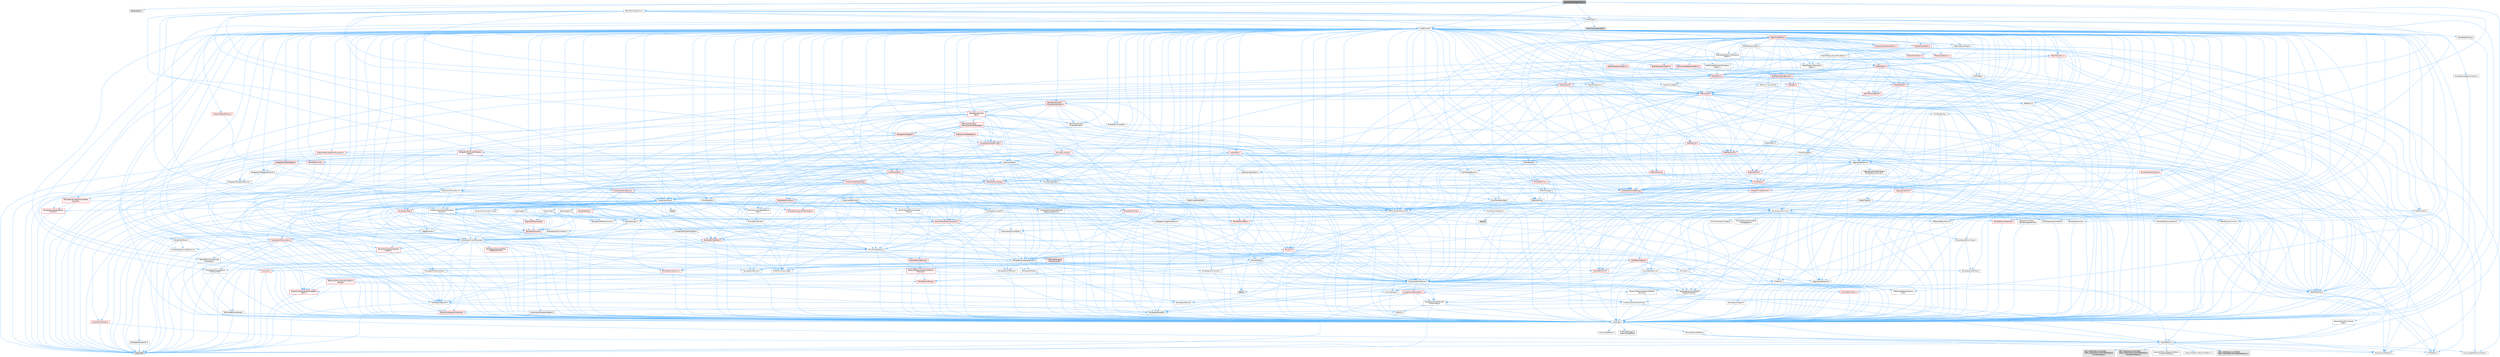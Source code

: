 digraph "SkeletalMeshOperations.h"
{
 // INTERACTIVE_SVG=YES
 // LATEX_PDF_SIZE
  bgcolor="transparent";
  edge [fontname=Helvetica,fontsize=10,labelfontname=Helvetica,labelfontsize=10];
  node [fontname=Helvetica,fontsize=10,shape=box,height=0.2,width=0.4];
  Node1 [id="Node000001",label="SkeletalMeshOperations.h",height=0.2,width=0.4,color="gray40", fillcolor="grey60", style="filled", fontcolor="black",tooltip=" "];
  Node1 -> Node2 [id="edge1_Node000001_Node000002",color="steelblue1",style="solid",tooltip=" "];
  Node2 [id="Node000002",label="BoneIndices.h",height=0.2,width=0.4,color="grey60", fillcolor="#E0E0E0", style="filled",tooltip=" "];
  Node1 -> Node3 [id="edge2_Node000001_Node000003",color="steelblue1",style="solid",tooltip=" "];
  Node3 [id="Node000003",label="Containers/Array.h",height=0.2,width=0.4,color="grey40", fillcolor="white", style="filled",URL="$df/dd0/Array_8h.html",tooltip=" "];
  Node3 -> Node4 [id="edge3_Node000003_Node000004",color="steelblue1",style="solid",tooltip=" "];
  Node4 [id="Node000004",label="CoreTypes.h",height=0.2,width=0.4,color="grey40", fillcolor="white", style="filled",URL="$dc/dec/CoreTypes_8h.html",tooltip=" "];
  Node4 -> Node5 [id="edge4_Node000004_Node000005",color="steelblue1",style="solid",tooltip=" "];
  Node5 [id="Node000005",label="HAL/Platform.h",height=0.2,width=0.4,color="grey40", fillcolor="white", style="filled",URL="$d9/dd0/Platform_8h.html",tooltip=" "];
  Node5 -> Node6 [id="edge5_Node000005_Node000006",color="steelblue1",style="solid",tooltip=" "];
  Node6 [id="Node000006",label="Misc/Build.h",height=0.2,width=0.4,color="grey40", fillcolor="white", style="filled",URL="$d3/dbb/Build_8h.html",tooltip=" "];
  Node5 -> Node7 [id="edge6_Node000005_Node000007",color="steelblue1",style="solid",tooltip=" "];
  Node7 [id="Node000007",label="Misc/LargeWorldCoordinates.h",height=0.2,width=0.4,color="grey40", fillcolor="white", style="filled",URL="$d2/dcb/LargeWorldCoordinates_8h.html",tooltip=" "];
  Node5 -> Node8 [id="edge7_Node000005_Node000008",color="steelblue1",style="solid",tooltip=" "];
  Node8 [id="Node000008",label="type_traits",height=0.2,width=0.4,color="grey60", fillcolor="#E0E0E0", style="filled",tooltip=" "];
  Node5 -> Node9 [id="edge8_Node000005_Node000009",color="steelblue1",style="solid",tooltip=" "];
  Node9 [id="Node000009",label="PreprocessorHelpers.h",height=0.2,width=0.4,color="grey40", fillcolor="white", style="filled",URL="$db/ddb/PreprocessorHelpers_8h.html",tooltip=" "];
  Node5 -> Node10 [id="edge9_Node000005_Node000010",color="steelblue1",style="solid",tooltip=" "];
  Node10 [id="Node000010",label="UBT_COMPILED_PLATFORM\l/UBT_COMPILED_PLATFORMPlatform\lCompilerPreSetup.h",height=0.2,width=0.4,color="grey60", fillcolor="#E0E0E0", style="filled",tooltip=" "];
  Node5 -> Node11 [id="edge10_Node000005_Node000011",color="steelblue1",style="solid",tooltip=" "];
  Node11 [id="Node000011",label="GenericPlatform/GenericPlatform\lCompilerPreSetup.h",height=0.2,width=0.4,color="grey40", fillcolor="white", style="filled",URL="$d9/dc8/GenericPlatformCompilerPreSetup_8h.html",tooltip=" "];
  Node5 -> Node12 [id="edge11_Node000005_Node000012",color="steelblue1",style="solid",tooltip=" "];
  Node12 [id="Node000012",label="GenericPlatform/GenericPlatform.h",height=0.2,width=0.4,color="grey40", fillcolor="white", style="filled",URL="$d6/d84/GenericPlatform_8h.html",tooltip=" "];
  Node5 -> Node13 [id="edge12_Node000005_Node000013",color="steelblue1",style="solid",tooltip=" "];
  Node13 [id="Node000013",label="UBT_COMPILED_PLATFORM\l/UBT_COMPILED_PLATFORMPlatform.h",height=0.2,width=0.4,color="grey60", fillcolor="#E0E0E0", style="filled",tooltip=" "];
  Node5 -> Node14 [id="edge13_Node000005_Node000014",color="steelblue1",style="solid",tooltip=" "];
  Node14 [id="Node000014",label="UBT_COMPILED_PLATFORM\l/UBT_COMPILED_PLATFORMPlatform\lCompilerSetup.h",height=0.2,width=0.4,color="grey60", fillcolor="#E0E0E0", style="filled",tooltip=" "];
  Node4 -> Node15 [id="edge14_Node000004_Node000015",color="steelblue1",style="solid",tooltip=" "];
  Node15 [id="Node000015",label="ProfilingDebugging\l/UMemoryDefines.h",height=0.2,width=0.4,color="grey40", fillcolor="white", style="filled",URL="$d2/da2/UMemoryDefines_8h.html",tooltip=" "];
  Node4 -> Node16 [id="edge15_Node000004_Node000016",color="steelblue1",style="solid",tooltip=" "];
  Node16 [id="Node000016",label="Misc/CoreMiscDefines.h",height=0.2,width=0.4,color="grey40", fillcolor="white", style="filled",URL="$da/d38/CoreMiscDefines_8h.html",tooltip=" "];
  Node16 -> Node5 [id="edge16_Node000016_Node000005",color="steelblue1",style="solid",tooltip=" "];
  Node16 -> Node9 [id="edge17_Node000016_Node000009",color="steelblue1",style="solid",tooltip=" "];
  Node4 -> Node17 [id="edge18_Node000004_Node000017",color="steelblue1",style="solid",tooltip=" "];
  Node17 [id="Node000017",label="Misc/CoreDefines.h",height=0.2,width=0.4,color="grey40", fillcolor="white", style="filled",URL="$d3/dd2/CoreDefines_8h.html",tooltip=" "];
  Node3 -> Node18 [id="edge19_Node000003_Node000018",color="steelblue1",style="solid",tooltip=" "];
  Node18 [id="Node000018",label="Misc/AssertionMacros.h",height=0.2,width=0.4,color="grey40", fillcolor="white", style="filled",URL="$d0/dfa/AssertionMacros_8h.html",tooltip=" "];
  Node18 -> Node4 [id="edge20_Node000018_Node000004",color="steelblue1",style="solid",tooltip=" "];
  Node18 -> Node5 [id="edge21_Node000018_Node000005",color="steelblue1",style="solid",tooltip=" "];
  Node18 -> Node19 [id="edge22_Node000018_Node000019",color="steelblue1",style="solid",tooltip=" "];
  Node19 [id="Node000019",label="HAL/PlatformMisc.h",height=0.2,width=0.4,color="red", fillcolor="#FFF0F0", style="filled",URL="$d0/df5/PlatformMisc_8h.html",tooltip=" "];
  Node19 -> Node4 [id="edge23_Node000019_Node000004",color="steelblue1",style="solid",tooltip=" "];
  Node18 -> Node9 [id="edge24_Node000018_Node000009",color="steelblue1",style="solid",tooltip=" "];
  Node18 -> Node55 [id="edge25_Node000018_Node000055",color="steelblue1",style="solid",tooltip=" "];
  Node55 [id="Node000055",label="Templates/EnableIf.h",height=0.2,width=0.4,color="grey40", fillcolor="white", style="filled",URL="$d7/d60/EnableIf_8h.html",tooltip=" "];
  Node55 -> Node4 [id="edge26_Node000055_Node000004",color="steelblue1",style="solid",tooltip=" "];
  Node18 -> Node56 [id="edge27_Node000018_Node000056",color="steelblue1",style="solid",tooltip=" "];
  Node56 [id="Node000056",label="Templates/IsArrayOrRefOf\lTypeByPredicate.h",height=0.2,width=0.4,color="grey40", fillcolor="white", style="filled",URL="$d6/da1/IsArrayOrRefOfTypeByPredicate_8h.html",tooltip=" "];
  Node56 -> Node4 [id="edge28_Node000056_Node000004",color="steelblue1",style="solid",tooltip=" "];
  Node18 -> Node57 [id="edge29_Node000018_Node000057",color="steelblue1",style="solid",tooltip=" "];
  Node57 [id="Node000057",label="Templates/IsValidVariadic\lFunctionArg.h",height=0.2,width=0.4,color="grey40", fillcolor="white", style="filled",URL="$d0/dc8/IsValidVariadicFunctionArg_8h.html",tooltip=" "];
  Node57 -> Node4 [id="edge30_Node000057_Node000004",color="steelblue1",style="solid",tooltip=" "];
  Node57 -> Node58 [id="edge31_Node000057_Node000058",color="steelblue1",style="solid",tooltip=" "];
  Node58 [id="Node000058",label="IsEnum.h",height=0.2,width=0.4,color="grey40", fillcolor="white", style="filled",URL="$d4/de5/IsEnum_8h.html",tooltip=" "];
  Node57 -> Node8 [id="edge32_Node000057_Node000008",color="steelblue1",style="solid",tooltip=" "];
  Node18 -> Node59 [id="edge33_Node000018_Node000059",color="steelblue1",style="solid",tooltip=" "];
  Node59 [id="Node000059",label="Traits/IsCharEncodingCompatible\lWith.h",height=0.2,width=0.4,color="red", fillcolor="#FFF0F0", style="filled",URL="$df/dd1/IsCharEncodingCompatibleWith_8h.html",tooltip=" "];
  Node59 -> Node8 [id="edge34_Node000059_Node000008",color="steelblue1",style="solid",tooltip=" "];
  Node18 -> Node61 [id="edge35_Node000018_Node000061",color="steelblue1",style="solid",tooltip=" "];
  Node61 [id="Node000061",label="Misc/VarArgs.h",height=0.2,width=0.4,color="grey40", fillcolor="white", style="filled",URL="$d5/d6f/VarArgs_8h.html",tooltip=" "];
  Node61 -> Node4 [id="edge36_Node000061_Node000004",color="steelblue1",style="solid",tooltip=" "];
  Node18 -> Node62 [id="edge37_Node000018_Node000062",color="steelblue1",style="solid",tooltip=" "];
  Node62 [id="Node000062",label="String/FormatStringSan.h",height=0.2,width=0.4,color="red", fillcolor="#FFF0F0", style="filled",URL="$d3/d8b/FormatStringSan_8h.html",tooltip=" "];
  Node62 -> Node8 [id="edge38_Node000062_Node000008",color="steelblue1",style="solid",tooltip=" "];
  Node62 -> Node4 [id="edge39_Node000062_Node000004",color="steelblue1",style="solid",tooltip=" "];
  Node62 -> Node63 [id="edge40_Node000062_Node000063",color="steelblue1",style="solid",tooltip=" "];
  Node63 [id="Node000063",label="Templates/Requires.h",height=0.2,width=0.4,color="grey40", fillcolor="white", style="filled",URL="$dc/d96/Requires_8h.html",tooltip=" "];
  Node63 -> Node55 [id="edge41_Node000063_Node000055",color="steelblue1",style="solid",tooltip=" "];
  Node63 -> Node8 [id="edge42_Node000063_Node000008",color="steelblue1",style="solid",tooltip=" "];
  Node62 -> Node64 [id="edge43_Node000062_Node000064",color="steelblue1",style="solid",tooltip=" "];
  Node64 [id="Node000064",label="Templates/Identity.h",height=0.2,width=0.4,color="grey40", fillcolor="white", style="filled",URL="$d0/dd5/Identity_8h.html",tooltip=" "];
  Node62 -> Node57 [id="edge44_Node000062_Node000057",color="steelblue1",style="solid",tooltip=" "];
  Node62 -> Node27 [id="edge45_Node000062_Node000027",color="steelblue1",style="solid",tooltip=" "];
  Node27 [id="Node000027",label="Containers/ContainersFwd.h",height=0.2,width=0.4,color="grey40", fillcolor="white", style="filled",URL="$d4/d0a/ContainersFwd_8h.html",tooltip=" "];
  Node27 -> Node5 [id="edge46_Node000027_Node000005",color="steelblue1",style="solid",tooltip=" "];
  Node27 -> Node4 [id="edge47_Node000027_Node000004",color="steelblue1",style="solid",tooltip=" "];
  Node27 -> Node24 [id="edge48_Node000027_Node000024",color="steelblue1",style="solid",tooltip=" "];
  Node24 [id="Node000024",label="Traits/IsContiguousContainer.h",height=0.2,width=0.4,color="red", fillcolor="#FFF0F0", style="filled",URL="$d5/d3c/IsContiguousContainer_8h.html",tooltip=" "];
  Node24 -> Node4 [id="edge49_Node000024_Node000004",color="steelblue1",style="solid",tooltip=" "];
  Node18 -> Node68 [id="edge50_Node000018_Node000068",color="steelblue1",style="solid",tooltip=" "];
  Node68 [id="Node000068",label="atomic",height=0.2,width=0.4,color="grey60", fillcolor="#E0E0E0", style="filled",tooltip=" "];
  Node3 -> Node69 [id="edge51_Node000003_Node000069",color="steelblue1",style="solid",tooltip=" "];
  Node69 [id="Node000069",label="Misc/IntrusiveUnsetOptional\lState.h",height=0.2,width=0.4,color="grey40", fillcolor="white", style="filled",URL="$d2/d0a/IntrusiveUnsetOptionalState_8h.html",tooltip=" "];
  Node69 -> Node70 [id="edge52_Node000069_Node000070",color="steelblue1",style="solid",tooltip=" "];
  Node70 [id="Node000070",label="Misc/OptionalFwd.h",height=0.2,width=0.4,color="grey40", fillcolor="white", style="filled",URL="$dc/d50/OptionalFwd_8h.html",tooltip=" "];
  Node3 -> Node71 [id="edge53_Node000003_Node000071",color="steelblue1",style="solid",tooltip=" "];
  Node71 [id="Node000071",label="Misc/ReverseIterate.h",height=0.2,width=0.4,color="grey40", fillcolor="white", style="filled",URL="$db/de3/ReverseIterate_8h.html",tooltip=" "];
  Node71 -> Node5 [id="edge54_Node000071_Node000005",color="steelblue1",style="solid",tooltip=" "];
  Node71 -> Node72 [id="edge55_Node000071_Node000072",color="steelblue1",style="solid",tooltip=" "];
  Node72 [id="Node000072",label="iterator",height=0.2,width=0.4,color="grey60", fillcolor="#E0E0E0", style="filled",tooltip=" "];
  Node3 -> Node73 [id="edge56_Node000003_Node000073",color="steelblue1",style="solid",tooltip=" "];
  Node73 [id="Node000073",label="HAL/UnrealMemory.h",height=0.2,width=0.4,color="grey40", fillcolor="white", style="filled",URL="$d9/d96/UnrealMemory_8h.html",tooltip=" "];
  Node73 -> Node4 [id="edge57_Node000073_Node000004",color="steelblue1",style="solid",tooltip=" "];
  Node73 -> Node74 [id="edge58_Node000073_Node000074",color="steelblue1",style="solid",tooltip=" "];
  Node74 [id="Node000074",label="GenericPlatform/GenericPlatform\lMemory.h",height=0.2,width=0.4,color="red", fillcolor="#FFF0F0", style="filled",URL="$dd/d22/GenericPlatformMemory_8h.html",tooltip=" "];
  Node74 -> Node26 [id="edge59_Node000074_Node000026",color="steelblue1",style="solid",tooltip=" "];
  Node26 [id="Node000026",label="CoreFwd.h",height=0.2,width=0.4,color="grey40", fillcolor="white", style="filled",URL="$d1/d1e/CoreFwd_8h.html",tooltip=" "];
  Node26 -> Node4 [id="edge60_Node000026_Node000004",color="steelblue1",style="solid",tooltip=" "];
  Node26 -> Node27 [id="edge61_Node000026_Node000027",color="steelblue1",style="solid",tooltip=" "];
  Node26 -> Node28 [id="edge62_Node000026_Node000028",color="steelblue1",style="solid",tooltip=" "];
  Node28 [id="Node000028",label="Math/MathFwd.h",height=0.2,width=0.4,color="grey40", fillcolor="white", style="filled",URL="$d2/d10/MathFwd_8h.html",tooltip=" "];
  Node28 -> Node5 [id="edge63_Node000028_Node000005",color="steelblue1",style="solid",tooltip=" "];
  Node26 -> Node29 [id="edge64_Node000026_Node000029",color="steelblue1",style="solid",tooltip=" "];
  Node29 [id="Node000029",label="UObject/UObjectHierarchy\lFwd.h",height=0.2,width=0.4,color="grey40", fillcolor="white", style="filled",URL="$d3/d13/UObjectHierarchyFwd_8h.html",tooltip=" "];
  Node74 -> Node4 [id="edge65_Node000074_Node000004",color="steelblue1",style="solid",tooltip=" "];
  Node74 -> Node75 [id="edge66_Node000074_Node000075",color="steelblue1",style="solid",tooltip=" "];
  Node75 [id="Node000075",label="HAL/PlatformString.h",height=0.2,width=0.4,color="red", fillcolor="#FFF0F0", style="filled",URL="$db/db5/PlatformString_8h.html",tooltip=" "];
  Node75 -> Node4 [id="edge67_Node000075_Node000004",color="steelblue1",style="solid",tooltip=" "];
  Node73 -> Node77 [id="edge68_Node000073_Node000077",color="steelblue1",style="solid",tooltip=" "];
  Node77 [id="Node000077",label="HAL/MemoryBase.h",height=0.2,width=0.4,color="red", fillcolor="#FFF0F0", style="filled",URL="$d6/d9f/MemoryBase_8h.html",tooltip=" "];
  Node77 -> Node4 [id="edge69_Node000077_Node000004",color="steelblue1",style="solid",tooltip=" "];
  Node77 -> Node48 [id="edge70_Node000077_Node000048",color="steelblue1",style="solid",tooltip=" "];
  Node48 [id="Node000048",label="HAL/PlatformAtomics.h",height=0.2,width=0.4,color="red", fillcolor="#FFF0F0", style="filled",URL="$d3/d36/PlatformAtomics_8h.html",tooltip=" "];
  Node48 -> Node4 [id="edge71_Node000048_Node000004",color="steelblue1",style="solid",tooltip=" "];
  Node77 -> Node31 [id="edge72_Node000077_Node000031",color="steelblue1",style="solid",tooltip=" "];
  Node31 [id="Node000031",label="HAL/PlatformCrt.h",height=0.2,width=0.4,color="red", fillcolor="#FFF0F0", style="filled",URL="$d8/d75/PlatformCrt_8h.html",tooltip=" "];
  Node77 -> Node78 [id="edge73_Node000077_Node000078",color="steelblue1",style="solid",tooltip=" "];
  Node78 [id="Node000078",label="Misc/Exec.h",height=0.2,width=0.4,color="grey40", fillcolor="white", style="filled",URL="$de/ddb/Exec_8h.html",tooltip=" "];
  Node78 -> Node4 [id="edge74_Node000078_Node000004",color="steelblue1",style="solid",tooltip=" "];
  Node78 -> Node18 [id="edge75_Node000078_Node000018",color="steelblue1",style="solid",tooltip=" "];
  Node77 -> Node79 [id="edge76_Node000077_Node000079",color="steelblue1",style="solid",tooltip=" "];
  Node79 [id="Node000079",label="Misc/OutputDevice.h",height=0.2,width=0.4,color="grey40", fillcolor="white", style="filled",URL="$d7/d32/OutputDevice_8h.html",tooltip=" "];
  Node79 -> Node26 [id="edge77_Node000079_Node000026",color="steelblue1",style="solid",tooltip=" "];
  Node79 -> Node4 [id="edge78_Node000079_Node000004",color="steelblue1",style="solid",tooltip=" "];
  Node79 -> Node80 [id="edge79_Node000079_Node000080",color="steelblue1",style="solid",tooltip=" "];
  Node80 [id="Node000080",label="Logging/LogVerbosity.h",height=0.2,width=0.4,color="grey40", fillcolor="white", style="filled",URL="$d2/d8f/LogVerbosity_8h.html",tooltip=" "];
  Node80 -> Node4 [id="edge80_Node000080_Node000004",color="steelblue1",style="solid",tooltip=" "];
  Node79 -> Node61 [id="edge81_Node000079_Node000061",color="steelblue1",style="solid",tooltip=" "];
  Node79 -> Node56 [id="edge82_Node000079_Node000056",color="steelblue1",style="solid",tooltip=" "];
  Node79 -> Node57 [id="edge83_Node000079_Node000057",color="steelblue1",style="solid",tooltip=" "];
  Node79 -> Node59 [id="edge84_Node000079_Node000059",color="steelblue1",style="solid",tooltip=" "];
  Node73 -> Node90 [id="edge85_Node000073_Node000090",color="steelblue1",style="solid",tooltip=" "];
  Node90 [id="Node000090",label="HAL/PlatformMemory.h",height=0.2,width=0.4,color="red", fillcolor="#FFF0F0", style="filled",URL="$de/d68/PlatformMemory_8h.html",tooltip=" "];
  Node90 -> Node4 [id="edge86_Node000090_Node000004",color="steelblue1",style="solid",tooltip=" "];
  Node90 -> Node74 [id="edge87_Node000090_Node000074",color="steelblue1",style="solid",tooltip=" "];
  Node73 -> Node92 [id="edge88_Node000073_Node000092",color="steelblue1",style="solid",tooltip=" "];
  Node92 [id="Node000092",label="ProfilingDebugging\l/MemoryTrace.h",height=0.2,width=0.4,color="red", fillcolor="#FFF0F0", style="filled",URL="$da/dd7/MemoryTrace_8h.html",tooltip=" "];
  Node92 -> Node5 [id="edge89_Node000092_Node000005",color="steelblue1",style="solid",tooltip=" "];
  Node92 -> Node43 [id="edge90_Node000092_Node000043",color="steelblue1",style="solid",tooltip=" "];
  Node43 [id="Node000043",label="Misc/EnumClassFlags.h",height=0.2,width=0.4,color="grey40", fillcolor="white", style="filled",URL="$d8/de7/EnumClassFlags_8h.html",tooltip=" "];
  Node73 -> Node93 [id="edge91_Node000073_Node000093",color="steelblue1",style="solid",tooltip=" "];
  Node93 [id="Node000093",label="Templates/IsPointer.h",height=0.2,width=0.4,color="grey40", fillcolor="white", style="filled",URL="$d7/d05/IsPointer_8h.html",tooltip=" "];
  Node93 -> Node4 [id="edge92_Node000093_Node000004",color="steelblue1",style="solid",tooltip=" "];
  Node3 -> Node94 [id="edge93_Node000003_Node000094",color="steelblue1",style="solid",tooltip=" "];
  Node94 [id="Node000094",label="Templates/UnrealTypeTraits.h",height=0.2,width=0.4,color="grey40", fillcolor="white", style="filled",URL="$d2/d2d/UnrealTypeTraits_8h.html",tooltip=" "];
  Node94 -> Node4 [id="edge94_Node000094_Node000004",color="steelblue1",style="solid",tooltip=" "];
  Node94 -> Node93 [id="edge95_Node000094_Node000093",color="steelblue1",style="solid",tooltip=" "];
  Node94 -> Node18 [id="edge96_Node000094_Node000018",color="steelblue1",style="solid",tooltip=" "];
  Node94 -> Node86 [id="edge97_Node000094_Node000086",color="steelblue1",style="solid",tooltip=" "];
  Node86 [id="Node000086",label="Templates/AndOrNot.h",height=0.2,width=0.4,color="grey40", fillcolor="white", style="filled",URL="$db/d0a/AndOrNot_8h.html",tooltip=" "];
  Node86 -> Node4 [id="edge98_Node000086_Node000004",color="steelblue1",style="solid",tooltip=" "];
  Node94 -> Node55 [id="edge99_Node000094_Node000055",color="steelblue1",style="solid",tooltip=" "];
  Node94 -> Node95 [id="edge100_Node000094_Node000095",color="steelblue1",style="solid",tooltip=" "];
  Node95 [id="Node000095",label="Templates/IsArithmetic.h",height=0.2,width=0.4,color="grey40", fillcolor="white", style="filled",URL="$d2/d5d/IsArithmetic_8h.html",tooltip=" "];
  Node95 -> Node4 [id="edge101_Node000095_Node000004",color="steelblue1",style="solid",tooltip=" "];
  Node94 -> Node58 [id="edge102_Node000094_Node000058",color="steelblue1",style="solid",tooltip=" "];
  Node94 -> Node96 [id="edge103_Node000094_Node000096",color="steelblue1",style="solid",tooltip=" "];
  Node96 [id="Node000096",label="Templates/Models.h",height=0.2,width=0.4,color="grey40", fillcolor="white", style="filled",URL="$d3/d0c/Models_8h.html",tooltip=" "];
  Node96 -> Node64 [id="edge104_Node000096_Node000064",color="steelblue1",style="solid",tooltip=" "];
  Node94 -> Node97 [id="edge105_Node000094_Node000097",color="steelblue1",style="solid",tooltip=" "];
  Node97 [id="Node000097",label="Templates/IsPODType.h",height=0.2,width=0.4,color="grey40", fillcolor="white", style="filled",URL="$d7/db1/IsPODType_8h.html",tooltip=" "];
  Node97 -> Node4 [id="edge106_Node000097_Node000004",color="steelblue1",style="solid",tooltip=" "];
  Node94 -> Node98 [id="edge107_Node000094_Node000098",color="steelblue1",style="solid",tooltip=" "];
  Node98 [id="Node000098",label="Templates/IsUECoreType.h",height=0.2,width=0.4,color="grey40", fillcolor="white", style="filled",URL="$d1/db8/IsUECoreType_8h.html",tooltip=" "];
  Node98 -> Node4 [id="edge108_Node000098_Node000004",color="steelblue1",style="solid",tooltip=" "];
  Node98 -> Node8 [id="edge109_Node000098_Node000008",color="steelblue1",style="solid",tooltip=" "];
  Node94 -> Node87 [id="edge110_Node000094_Node000087",color="steelblue1",style="solid",tooltip=" "];
  Node87 [id="Node000087",label="Templates/IsTriviallyCopy\lConstructible.h",height=0.2,width=0.4,color="grey40", fillcolor="white", style="filled",URL="$d3/d78/IsTriviallyCopyConstructible_8h.html",tooltip=" "];
  Node87 -> Node4 [id="edge111_Node000087_Node000004",color="steelblue1",style="solid",tooltip=" "];
  Node87 -> Node8 [id="edge112_Node000087_Node000008",color="steelblue1",style="solid",tooltip=" "];
  Node3 -> Node99 [id="edge113_Node000003_Node000099",color="steelblue1",style="solid",tooltip=" "];
  Node99 [id="Node000099",label="Templates/UnrealTemplate.h",height=0.2,width=0.4,color="grey40", fillcolor="white", style="filled",URL="$d4/d24/UnrealTemplate_8h.html",tooltip=" "];
  Node99 -> Node4 [id="edge114_Node000099_Node000004",color="steelblue1",style="solid",tooltip=" "];
  Node99 -> Node93 [id="edge115_Node000099_Node000093",color="steelblue1",style="solid",tooltip=" "];
  Node99 -> Node73 [id="edge116_Node000099_Node000073",color="steelblue1",style="solid",tooltip=" "];
  Node99 -> Node100 [id="edge117_Node000099_Node000100",color="steelblue1",style="solid",tooltip=" "];
  Node100 [id="Node000100",label="Templates/CopyQualifiers\lAndRefsFromTo.h",height=0.2,width=0.4,color="red", fillcolor="#FFF0F0", style="filled",URL="$d3/db3/CopyQualifiersAndRefsFromTo_8h.html",tooltip=" "];
  Node99 -> Node94 [id="edge118_Node000099_Node000094",color="steelblue1",style="solid",tooltip=" "];
  Node99 -> Node102 [id="edge119_Node000099_Node000102",color="steelblue1",style="solid",tooltip=" "];
  Node102 [id="Node000102",label="Templates/RemoveReference.h",height=0.2,width=0.4,color="grey40", fillcolor="white", style="filled",URL="$da/dbe/RemoveReference_8h.html",tooltip=" "];
  Node102 -> Node4 [id="edge120_Node000102_Node000004",color="steelblue1",style="solid",tooltip=" "];
  Node99 -> Node63 [id="edge121_Node000099_Node000063",color="steelblue1",style="solid",tooltip=" "];
  Node99 -> Node103 [id="edge122_Node000099_Node000103",color="steelblue1",style="solid",tooltip=" "];
  Node103 [id="Node000103",label="Templates/TypeCompatible\lBytes.h",height=0.2,width=0.4,color="red", fillcolor="#FFF0F0", style="filled",URL="$df/d0a/TypeCompatibleBytes_8h.html",tooltip=" "];
  Node103 -> Node4 [id="edge123_Node000103_Node000004",color="steelblue1",style="solid",tooltip=" "];
  Node103 -> Node8 [id="edge124_Node000103_Node000008",color="steelblue1",style="solid",tooltip=" "];
  Node99 -> Node64 [id="edge125_Node000099_Node000064",color="steelblue1",style="solid",tooltip=" "];
  Node99 -> Node24 [id="edge126_Node000099_Node000024",color="steelblue1",style="solid",tooltip=" "];
  Node99 -> Node104 [id="edge127_Node000099_Node000104",color="steelblue1",style="solid",tooltip=" "];
  Node104 [id="Node000104",label="Traits/UseBitwiseSwap.h",height=0.2,width=0.4,color="grey40", fillcolor="white", style="filled",URL="$db/df3/UseBitwiseSwap_8h.html",tooltip=" "];
  Node104 -> Node4 [id="edge128_Node000104_Node000004",color="steelblue1",style="solid",tooltip=" "];
  Node104 -> Node8 [id="edge129_Node000104_Node000008",color="steelblue1",style="solid",tooltip=" "];
  Node99 -> Node8 [id="edge130_Node000099_Node000008",color="steelblue1",style="solid",tooltip=" "];
  Node3 -> Node105 [id="edge131_Node000003_Node000105",color="steelblue1",style="solid",tooltip=" "];
  Node105 [id="Node000105",label="Containers/AllowShrinking.h",height=0.2,width=0.4,color="grey40", fillcolor="white", style="filled",URL="$d7/d1a/AllowShrinking_8h.html",tooltip=" "];
  Node105 -> Node4 [id="edge132_Node000105_Node000004",color="steelblue1",style="solid",tooltip=" "];
  Node3 -> Node106 [id="edge133_Node000003_Node000106",color="steelblue1",style="solid",tooltip=" "];
  Node106 [id="Node000106",label="Containers/ContainerAllocation\lPolicies.h",height=0.2,width=0.4,color="grey40", fillcolor="white", style="filled",URL="$d7/dff/ContainerAllocationPolicies_8h.html",tooltip=" "];
  Node106 -> Node4 [id="edge134_Node000106_Node000004",color="steelblue1",style="solid",tooltip=" "];
  Node106 -> Node107 [id="edge135_Node000106_Node000107",color="steelblue1",style="solid",tooltip=" "];
  Node107 [id="Node000107",label="Containers/ContainerHelpers.h",height=0.2,width=0.4,color="grey40", fillcolor="white", style="filled",URL="$d7/d33/ContainerHelpers_8h.html",tooltip=" "];
  Node107 -> Node4 [id="edge136_Node000107_Node000004",color="steelblue1",style="solid",tooltip=" "];
  Node106 -> Node106 [id="edge137_Node000106_Node000106",color="steelblue1",style="solid",tooltip=" "];
  Node106 -> Node108 [id="edge138_Node000106_Node000108",color="steelblue1",style="solid",tooltip=" "];
  Node108 [id="Node000108",label="HAL/PlatformMath.h",height=0.2,width=0.4,color="red", fillcolor="#FFF0F0", style="filled",URL="$dc/d53/PlatformMath_8h.html",tooltip=" "];
  Node108 -> Node4 [id="edge139_Node000108_Node000004",color="steelblue1",style="solid",tooltip=" "];
  Node106 -> Node73 [id="edge140_Node000106_Node000073",color="steelblue1",style="solid",tooltip=" "];
  Node106 -> Node41 [id="edge141_Node000106_Node000041",color="steelblue1",style="solid",tooltip=" "];
  Node41 [id="Node000041",label="Math/NumericLimits.h",height=0.2,width=0.4,color="grey40", fillcolor="white", style="filled",URL="$df/d1b/NumericLimits_8h.html",tooltip=" "];
  Node41 -> Node4 [id="edge142_Node000041_Node000004",color="steelblue1",style="solid",tooltip=" "];
  Node106 -> Node18 [id="edge143_Node000106_Node000018",color="steelblue1",style="solid",tooltip=" "];
  Node106 -> Node116 [id="edge144_Node000106_Node000116",color="steelblue1",style="solid",tooltip=" "];
  Node116 [id="Node000116",label="Templates/IsPolymorphic.h",height=0.2,width=0.4,color="grey40", fillcolor="white", style="filled",URL="$dc/d20/IsPolymorphic_8h.html",tooltip=" "];
  Node106 -> Node117 [id="edge145_Node000106_Node000117",color="steelblue1",style="solid",tooltip=" "];
  Node117 [id="Node000117",label="Templates/MemoryOps.h",height=0.2,width=0.4,color="red", fillcolor="#FFF0F0", style="filled",URL="$db/dea/MemoryOps_8h.html",tooltip=" "];
  Node117 -> Node4 [id="edge146_Node000117_Node000004",color="steelblue1",style="solid",tooltip=" "];
  Node117 -> Node73 [id="edge147_Node000117_Node000073",color="steelblue1",style="solid",tooltip=" "];
  Node117 -> Node88 [id="edge148_Node000117_Node000088",color="steelblue1",style="solid",tooltip=" "];
  Node88 [id="Node000088",label="Templates/IsTriviallyCopy\lAssignable.h",height=0.2,width=0.4,color="grey40", fillcolor="white", style="filled",URL="$d2/df2/IsTriviallyCopyAssignable_8h.html",tooltip=" "];
  Node88 -> Node4 [id="edge149_Node000088_Node000004",color="steelblue1",style="solid",tooltip=" "];
  Node88 -> Node8 [id="edge150_Node000088_Node000008",color="steelblue1",style="solid",tooltip=" "];
  Node117 -> Node87 [id="edge151_Node000117_Node000087",color="steelblue1",style="solid",tooltip=" "];
  Node117 -> Node63 [id="edge152_Node000117_Node000063",color="steelblue1",style="solid",tooltip=" "];
  Node117 -> Node94 [id="edge153_Node000117_Node000094",color="steelblue1",style="solid",tooltip=" "];
  Node117 -> Node104 [id="edge154_Node000117_Node000104",color="steelblue1",style="solid",tooltip=" "];
  Node117 -> Node8 [id="edge155_Node000117_Node000008",color="steelblue1",style="solid",tooltip=" "];
  Node106 -> Node103 [id="edge156_Node000106_Node000103",color="steelblue1",style="solid",tooltip=" "];
  Node106 -> Node8 [id="edge157_Node000106_Node000008",color="steelblue1",style="solid",tooltip=" "];
  Node3 -> Node118 [id="edge158_Node000003_Node000118",color="steelblue1",style="solid",tooltip=" "];
  Node118 [id="Node000118",label="Containers/ContainerElement\lTypeCompatibility.h",height=0.2,width=0.4,color="grey40", fillcolor="white", style="filled",URL="$df/ddf/ContainerElementTypeCompatibility_8h.html",tooltip=" "];
  Node118 -> Node4 [id="edge159_Node000118_Node000004",color="steelblue1",style="solid",tooltip=" "];
  Node118 -> Node94 [id="edge160_Node000118_Node000094",color="steelblue1",style="solid",tooltip=" "];
  Node3 -> Node119 [id="edge161_Node000003_Node000119",color="steelblue1",style="solid",tooltip=" "];
  Node119 [id="Node000119",label="Serialization/Archive.h",height=0.2,width=0.4,color="grey40", fillcolor="white", style="filled",URL="$d7/d3b/Archive_8h.html",tooltip=" "];
  Node119 -> Node26 [id="edge162_Node000119_Node000026",color="steelblue1",style="solid",tooltip=" "];
  Node119 -> Node4 [id="edge163_Node000119_Node000004",color="steelblue1",style="solid",tooltip=" "];
  Node119 -> Node120 [id="edge164_Node000119_Node000120",color="steelblue1",style="solid",tooltip=" "];
  Node120 [id="Node000120",label="HAL/PlatformProperties.h",height=0.2,width=0.4,color="red", fillcolor="#FFF0F0", style="filled",URL="$d9/db0/PlatformProperties_8h.html",tooltip=" "];
  Node120 -> Node4 [id="edge165_Node000120_Node000004",color="steelblue1",style="solid",tooltip=" "];
  Node119 -> Node123 [id="edge166_Node000119_Node000123",color="steelblue1",style="solid",tooltip=" "];
  Node123 [id="Node000123",label="Internationalization\l/TextNamespaceFwd.h",height=0.2,width=0.4,color="grey40", fillcolor="white", style="filled",URL="$d8/d97/TextNamespaceFwd_8h.html",tooltip=" "];
  Node123 -> Node4 [id="edge167_Node000123_Node000004",color="steelblue1",style="solid",tooltip=" "];
  Node119 -> Node28 [id="edge168_Node000119_Node000028",color="steelblue1",style="solid",tooltip=" "];
  Node119 -> Node18 [id="edge169_Node000119_Node000018",color="steelblue1",style="solid",tooltip=" "];
  Node119 -> Node6 [id="edge170_Node000119_Node000006",color="steelblue1",style="solid",tooltip=" "];
  Node119 -> Node42 [id="edge171_Node000119_Node000042",color="steelblue1",style="solid",tooltip=" "];
  Node42 [id="Node000042",label="Misc/CompressionFlags.h",height=0.2,width=0.4,color="grey40", fillcolor="white", style="filled",URL="$d9/d76/CompressionFlags_8h.html",tooltip=" "];
  Node119 -> Node124 [id="edge172_Node000119_Node000124",color="steelblue1",style="solid",tooltip=" "];
  Node124 [id="Node000124",label="Misc/EngineVersionBase.h",height=0.2,width=0.4,color="grey40", fillcolor="white", style="filled",URL="$d5/d2b/EngineVersionBase_8h.html",tooltip=" "];
  Node124 -> Node4 [id="edge173_Node000124_Node000004",color="steelblue1",style="solid",tooltip=" "];
  Node119 -> Node61 [id="edge174_Node000119_Node000061",color="steelblue1",style="solid",tooltip=" "];
  Node119 -> Node125 [id="edge175_Node000119_Node000125",color="steelblue1",style="solid",tooltip=" "];
  Node125 [id="Node000125",label="Serialization/ArchiveCook\lData.h",height=0.2,width=0.4,color="grey40", fillcolor="white", style="filled",URL="$dc/db6/ArchiveCookData_8h.html",tooltip=" "];
  Node125 -> Node5 [id="edge176_Node000125_Node000005",color="steelblue1",style="solid",tooltip=" "];
  Node119 -> Node126 [id="edge177_Node000119_Node000126",color="steelblue1",style="solid",tooltip=" "];
  Node126 [id="Node000126",label="Serialization/ArchiveSave\lPackageData.h",height=0.2,width=0.4,color="grey40", fillcolor="white", style="filled",URL="$d1/d37/ArchiveSavePackageData_8h.html",tooltip=" "];
  Node119 -> Node55 [id="edge178_Node000119_Node000055",color="steelblue1",style="solid",tooltip=" "];
  Node119 -> Node56 [id="edge179_Node000119_Node000056",color="steelblue1",style="solid",tooltip=" "];
  Node119 -> Node127 [id="edge180_Node000119_Node000127",color="steelblue1",style="solid",tooltip=" "];
  Node127 [id="Node000127",label="Templates/IsEnumClass.h",height=0.2,width=0.4,color="grey40", fillcolor="white", style="filled",URL="$d7/d15/IsEnumClass_8h.html",tooltip=" "];
  Node127 -> Node4 [id="edge181_Node000127_Node000004",color="steelblue1",style="solid",tooltip=" "];
  Node127 -> Node86 [id="edge182_Node000127_Node000086",color="steelblue1",style="solid",tooltip=" "];
  Node119 -> Node113 [id="edge183_Node000119_Node000113",color="steelblue1",style="solid",tooltip=" "];
  Node113 [id="Node000113",label="Templates/IsSigned.h",height=0.2,width=0.4,color="grey40", fillcolor="white", style="filled",URL="$d8/dd8/IsSigned_8h.html",tooltip=" "];
  Node113 -> Node4 [id="edge184_Node000113_Node000004",color="steelblue1",style="solid",tooltip=" "];
  Node119 -> Node57 [id="edge185_Node000119_Node000057",color="steelblue1",style="solid",tooltip=" "];
  Node119 -> Node99 [id="edge186_Node000119_Node000099",color="steelblue1",style="solid",tooltip=" "];
  Node119 -> Node59 [id="edge187_Node000119_Node000059",color="steelblue1",style="solid",tooltip=" "];
  Node119 -> Node128 [id="edge188_Node000119_Node000128",color="steelblue1",style="solid",tooltip=" "];
  Node128 [id="Node000128",label="UObject/ObjectVersion.h",height=0.2,width=0.4,color="grey40", fillcolor="white", style="filled",URL="$da/d63/ObjectVersion_8h.html",tooltip=" "];
  Node128 -> Node4 [id="edge189_Node000128_Node000004",color="steelblue1",style="solid",tooltip=" "];
  Node3 -> Node129 [id="edge190_Node000003_Node000129",color="steelblue1",style="solid",tooltip=" "];
  Node129 [id="Node000129",label="Serialization/MemoryImage\lWriter.h",height=0.2,width=0.4,color="grey40", fillcolor="white", style="filled",URL="$d0/d08/MemoryImageWriter_8h.html",tooltip=" "];
  Node129 -> Node4 [id="edge191_Node000129_Node000004",color="steelblue1",style="solid",tooltip=" "];
  Node129 -> Node130 [id="edge192_Node000129_Node000130",color="steelblue1",style="solid",tooltip=" "];
  Node130 [id="Node000130",label="Serialization/MemoryLayout.h",height=0.2,width=0.4,color="red", fillcolor="#FFF0F0", style="filled",URL="$d7/d66/MemoryLayout_8h.html",tooltip=" "];
  Node130 -> Node133 [id="edge193_Node000130_Node000133",color="steelblue1",style="solid",tooltip=" "];
  Node133 [id="Node000133",label="Containers/EnumAsByte.h",height=0.2,width=0.4,color="grey40", fillcolor="white", style="filled",URL="$d6/d9a/EnumAsByte_8h.html",tooltip=" "];
  Node133 -> Node4 [id="edge194_Node000133_Node000004",color="steelblue1",style="solid",tooltip=" "];
  Node133 -> Node97 [id="edge195_Node000133_Node000097",color="steelblue1",style="solid",tooltip=" "];
  Node133 -> Node134 [id="edge196_Node000133_Node000134",color="steelblue1",style="solid",tooltip=" "];
  Node134 [id="Node000134",label="Templates/TypeHash.h",height=0.2,width=0.4,color="red", fillcolor="#FFF0F0", style="filled",URL="$d1/d62/TypeHash_8h.html",tooltip=" "];
  Node134 -> Node4 [id="edge197_Node000134_Node000004",color="steelblue1",style="solid",tooltip=" "];
  Node134 -> Node63 [id="edge198_Node000134_Node000063",color="steelblue1",style="solid",tooltip=" "];
  Node134 -> Node135 [id="edge199_Node000134_Node000135",color="steelblue1",style="solid",tooltip=" "];
  Node135 [id="Node000135",label="Misc/Crc.h",height=0.2,width=0.4,color="red", fillcolor="#FFF0F0", style="filled",URL="$d4/dd2/Crc_8h.html",tooltip=" "];
  Node135 -> Node4 [id="edge200_Node000135_Node000004",color="steelblue1",style="solid",tooltip=" "];
  Node135 -> Node75 [id="edge201_Node000135_Node000075",color="steelblue1",style="solid",tooltip=" "];
  Node135 -> Node18 [id="edge202_Node000135_Node000018",color="steelblue1",style="solid",tooltip=" "];
  Node135 -> Node136 [id="edge203_Node000135_Node000136",color="steelblue1",style="solid",tooltip=" "];
  Node136 [id="Node000136",label="Misc/CString.h",height=0.2,width=0.4,color="grey40", fillcolor="white", style="filled",URL="$d2/d49/CString_8h.html",tooltip=" "];
  Node136 -> Node4 [id="edge204_Node000136_Node000004",color="steelblue1",style="solid",tooltip=" "];
  Node136 -> Node31 [id="edge205_Node000136_Node000031",color="steelblue1",style="solid",tooltip=" "];
  Node136 -> Node75 [id="edge206_Node000136_Node000075",color="steelblue1",style="solid",tooltip=" "];
  Node136 -> Node18 [id="edge207_Node000136_Node000018",color="steelblue1",style="solid",tooltip=" "];
  Node136 -> Node137 [id="edge208_Node000136_Node000137",color="steelblue1",style="solid",tooltip=" "];
  Node137 [id="Node000137",label="Misc/Char.h",height=0.2,width=0.4,color="red", fillcolor="#FFF0F0", style="filled",URL="$d0/d58/Char_8h.html",tooltip=" "];
  Node137 -> Node4 [id="edge209_Node000137_Node000004",color="steelblue1",style="solid",tooltip=" "];
  Node137 -> Node8 [id="edge210_Node000137_Node000008",color="steelblue1",style="solid",tooltip=" "];
  Node136 -> Node61 [id="edge211_Node000136_Node000061",color="steelblue1",style="solid",tooltip=" "];
  Node136 -> Node56 [id="edge212_Node000136_Node000056",color="steelblue1",style="solid",tooltip=" "];
  Node136 -> Node57 [id="edge213_Node000136_Node000057",color="steelblue1",style="solid",tooltip=" "];
  Node136 -> Node59 [id="edge214_Node000136_Node000059",color="steelblue1",style="solid",tooltip=" "];
  Node135 -> Node137 [id="edge215_Node000135_Node000137",color="steelblue1",style="solid",tooltip=" "];
  Node135 -> Node94 [id="edge216_Node000135_Node000094",color="steelblue1",style="solid",tooltip=" "];
  Node134 -> Node8 [id="edge217_Node000134_Node000008",color="steelblue1",style="solid",tooltip=" "];
  Node130 -> Node73 [id="edge218_Node000130_Node000073",color="steelblue1",style="solid",tooltip=" "];
  Node130 -> Node55 [id="edge219_Node000130_Node000055",color="steelblue1",style="solid",tooltip=" "];
  Node130 -> Node116 [id="edge220_Node000130_Node000116",color="steelblue1",style="solid",tooltip=" "];
  Node130 -> Node96 [id="edge221_Node000130_Node000096",color="steelblue1",style="solid",tooltip=" "];
  Node130 -> Node99 [id="edge222_Node000130_Node000099",color="steelblue1",style="solid",tooltip=" "];
  Node3 -> Node143 [id="edge223_Node000003_Node000143",color="steelblue1",style="solid",tooltip=" "];
  Node143 [id="Node000143",label="Algo/Heapify.h",height=0.2,width=0.4,color="grey40", fillcolor="white", style="filled",URL="$d0/d2a/Heapify_8h.html",tooltip=" "];
  Node143 -> Node144 [id="edge224_Node000143_Node000144",color="steelblue1",style="solid",tooltip=" "];
  Node144 [id="Node000144",label="Algo/Impl/BinaryHeap.h",height=0.2,width=0.4,color="red", fillcolor="#FFF0F0", style="filled",URL="$d7/da3/Algo_2Impl_2BinaryHeap_8h.html",tooltip=" "];
  Node144 -> Node145 [id="edge225_Node000144_Node000145",color="steelblue1",style="solid",tooltip=" "];
  Node145 [id="Node000145",label="Templates/Invoke.h",height=0.2,width=0.4,color="red", fillcolor="#FFF0F0", style="filled",URL="$d7/deb/Invoke_8h.html",tooltip=" "];
  Node145 -> Node4 [id="edge226_Node000145_Node000004",color="steelblue1",style="solid",tooltip=" "];
  Node145 -> Node99 [id="edge227_Node000145_Node000099",color="steelblue1",style="solid",tooltip=" "];
  Node145 -> Node8 [id="edge228_Node000145_Node000008",color="steelblue1",style="solid",tooltip=" "];
  Node144 -> Node147 [id="edge229_Node000144_Node000147",color="steelblue1",style="solid",tooltip=" "];
  Node147 [id="Node000147",label="Templates/Projection.h",height=0.2,width=0.4,color="grey40", fillcolor="white", style="filled",URL="$d7/df0/Projection_8h.html",tooltip=" "];
  Node147 -> Node8 [id="edge230_Node000147_Node000008",color="steelblue1",style="solid",tooltip=" "];
  Node144 -> Node8 [id="edge231_Node000144_Node000008",color="steelblue1",style="solid",tooltip=" "];
  Node143 -> Node149 [id="edge232_Node000143_Node000149",color="steelblue1",style="solid",tooltip=" "];
  Node149 [id="Node000149",label="Templates/IdentityFunctor.h",height=0.2,width=0.4,color="grey40", fillcolor="white", style="filled",URL="$d7/d2e/IdentityFunctor_8h.html",tooltip=" "];
  Node149 -> Node5 [id="edge233_Node000149_Node000005",color="steelblue1",style="solid",tooltip=" "];
  Node143 -> Node145 [id="edge234_Node000143_Node000145",color="steelblue1",style="solid",tooltip=" "];
  Node143 -> Node150 [id="edge235_Node000143_Node000150",color="steelblue1",style="solid",tooltip=" "];
  Node150 [id="Node000150",label="Templates/Less.h",height=0.2,width=0.4,color="grey40", fillcolor="white", style="filled",URL="$de/dc8/Less_8h.html",tooltip=" "];
  Node150 -> Node4 [id="edge236_Node000150_Node000004",color="steelblue1",style="solid",tooltip=" "];
  Node150 -> Node99 [id="edge237_Node000150_Node000099",color="steelblue1",style="solid",tooltip=" "];
  Node143 -> Node99 [id="edge238_Node000143_Node000099",color="steelblue1",style="solid",tooltip=" "];
  Node3 -> Node151 [id="edge239_Node000003_Node000151",color="steelblue1",style="solid",tooltip=" "];
  Node151 [id="Node000151",label="Algo/HeapSort.h",height=0.2,width=0.4,color="grey40", fillcolor="white", style="filled",URL="$d3/d92/HeapSort_8h.html",tooltip=" "];
  Node151 -> Node144 [id="edge240_Node000151_Node000144",color="steelblue1",style="solid",tooltip=" "];
  Node151 -> Node149 [id="edge241_Node000151_Node000149",color="steelblue1",style="solid",tooltip=" "];
  Node151 -> Node150 [id="edge242_Node000151_Node000150",color="steelblue1",style="solid",tooltip=" "];
  Node151 -> Node99 [id="edge243_Node000151_Node000099",color="steelblue1",style="solid",tooltip=" "];
  Node3 -> Node152 [id="edge244_Node000003_Node000152",color="steelblue1",style="solid",tooltip=" "];
  Node152 [id="Node000152",label="Algo/IsHeap.h",height=0.2,width=0.4,color="grey40", fillcolor="white", style="filled",URL="$de/d32/IsHeap_8h.html",tooltip=" "];
  Node152 -> Node144 [id="edge245_Node000152_Node000144",color="steelblue1",style="solid",tooltip=" "];
  Node152 -> Node149 [id="edge246_Node000152_Node000149",color="steelblue1",style="solid",tooltip=" "];
  Node152 -> Node145 [id="edge247_Node000152_Node000145",color="steelblue1",style="solid",tooltip=" "];
  Node152 -> Node150 [id="edge248_Node000152_Node000150",color="steelblue1",style="solid",tooltip=" "];
  Node152 -> Node99 [id="edge249_Node000152_Node000099",color="steelblue1",style="solid",tooltip=" "];
  Node3 -> Node144 [id="edge250_Node000003_Node000144",color="steelblue1",style="solid",tooltip=" "];
  Node3 -> Node153 [id="edge251_Node000003_Node000153",color="steelblue1",style="solid",tooltip=" "];
  Node153 [id="Node000153",label="Algo/StableSort.h",height=0.2,width=0.4,color="red", fillcolor="#FFF0F0", style="filled",URL="$d7/d3c/StableSort_8h.html",tooltip=" "];
  Node153 -> Node149 [id="edge252_Node000153_Node000149",color="steelblue1",style="solid",tooltip=" "];
  Node153 -> Node145 [id="edge253_Node000153_Node000145",color="steelblue1",style="solid",tooltip=" "];
  Node153 -> Node150 [id="edge254_Node000153_Node000150",color="steelblue1",style="solid",tooltip=" "];
  Node153 -> Node99 [id="edge255_Node000153_Node000099",color="steelblue1",style="solid",tooltip=" "];
  Node3 -> Node156 [id="edge256_Node000003_Node000156",color="steelblue1",style="solid",tooltip=" "];
  Node156 [id="Node000156",label="Concepts/GetTypeHashable.h",height=0.2,width=0.4,color="grey40", fillcolor="white", style="filled",URL="$d3/da2/GetTypeHashable_8h.html",tooltip=" "];
  Node156 -> Node4 [id="edge257_Node000156_Node000004",color="steelblue1",style="solid",tooltip=" "];
  Node156 -> Node134 [id="edge258_Node000156_Node000134",color="steelblue1",style="solid",tooltip=" "];
  Node3 -> Node149 [id="edge259_Node000003_Node000149",color="steelblue1",style="solid",tooltip=" "];
  Node3 -> Node145 [id="edge260_Node000003_Node000145",color="steelblue1",style="solid",tooltip=" "];
  Node3 -> Node150 [id="edge261_Node000003_Node000150",color="steelblue1",style="solid",tooltip=" "];
  Node3 -> Node157 [id="edge262_Node000003_Node000157",color="steelblue1",style="solid",tooltip=" "];
  Node157 [id="Node000157",label="Templates/LosesQualifiers\lFromTo.h",height=0.2,width=0.4,color="red", fillcolor="#FFF0F0", style="filled",URL="$d2/db3/LosesQualifiersFromTo_8h.html",tooltip=" "];
  Node157 -> Node8 [id="edge263_Node000157_Node000008",color="steelblue1",style="solid",tooltip=" "];
  Node3 -> Node63 [id="edge264_Node000003_Node000063",color="steelblue1",style="solid",tooltip=" "];
  Node3 -> Node158 [id="edge265_Node000003_Node000158",color="steelblue1",style="solid",tooltip=" "];
  Node158 [id="Node000158",label="Templates/Sorting.h",height=0.2,width=0.4,color="red", fillcolor="#FFF0F0", style="filled",URL="$d3/d9e/Sorting_8h.html",tooltip=" "];
  Node158 -> Node4 [id="edge266_Node000158_Node000004",color="steelblue1",style="solid",tooltip=" "];
  Node158 -> Node108 [id="edge267_Node000158_Node000108",color="steelblue1",style="solid",tooltip=" "];
  Node158 -> Node150 [id="edge268_Node000158_Node000150",color="steelblue1",style="solid",tooltip=" "];
  Node3 -> Node162 [id="edge269_Node000003_Node000162",color="steelblue1",style="solid",tooltip=" "];
  Node162 [id="Node000162",label="Templates/AlignmentTemplates.h",height=0.2,width=0.4,color="red", fillcolor="#FFF0F0", style="filled",URL="$dd/d32/AlignmentTemplates_8h.html",tooltip=" "];
  Node162 -> Node4 [id="edge270_Node000162_Node000004",color="steelblue1",style="solid",tooltip=" "];
  Node162 -> Node93 [id="edge271_Node000162_Node000093",color="steelblue1",style="solid",tooltip=" "];
  Node3 -> Node22 [id="edge272_Node000003_Node000022",color="steelblue1",style="solid",tooltip=" "];
  Node22 [id="Node000022",label="Traits/ElementType.h",height=0.2,width=0.4,color="red", fillcolor="#FFF0F0", style="filled",URL="$d5/d4f/ElementType_8h.html",tooltip=" "];
  Node22 -> Node5 [id="edge273_Node000022_Node000005",color="steelblue1",style="solid",tooltip=" "];
  Node22 -> Node8 [id="edge274_Node000022_Node000008",color="steelblue1",style="solid",tooltip=" "];
  Node3 -> Node114 [id="edge275_Node000003_Node000114",color="steelblue1",style="solid",tooltip=" "];
  Node114 [id="Node000114",label="limits",height=0.2,width=0.4,color="grey60", fillcolor="#E0E0E0", style="filled",tooltip=" "];
  Node3 -> Node8 [id="edge276_Node000003_Node000008",color="steelblue1",style="solid",tooltip=" "];
  Node1 -> Node163 [id="edge277_Node000001_Node000163",color="steelblue1",style="solid",tooltip=" "];
  Node163 [id="Node000163",label="CoreMinimal.h",height=0.2,width=0.4,color="grey40", fillcolor="white", style="filled",URL="$d7/d67/CoreMinimal_8h.html",tooltip=" "];
  Node163 -> Node4 [id="edge278_Node000163_Node000004",color="steelblue1",style="solid",tooltip=" "];
  Node163 -> Node26 [id="edge279_Node000163_Node000026",color="steelblue1",style="solid",tooltip=" "];
  Node163 -> Node29 [id="edge280_Node000163_Node000029",color="steelblue1",style="solid",tooltip=" "];
  Node163 -> Node27 [id="edge281_Node000163_Node000027",color="steelblue1",style="solid",tooltip=" "];
  Node163 -> Node61 [id="edge282_Node000163_Node000061",color="steelblue1",style="solid",tooltip=" "];
  Node163 -> Node80 [id="edge283_Node000163_Node000080",color="steelblue1",style="solid",tooltip=" "];
  Node163 -> Node79 [id="edge284_Node000163_Node000079",color="steelblue1",style="solid",tooltip=" "];
  Node163 -> Node31 [id="edge285_Node000163_Node000031",color="steelblue1",style="solid",tooltip=" "];
  Node163 -> Node19 [id="edge286_Node000163_Node000019",color="steelblue1",style="solid",tooltip=" "];
  Node163 -> Node18 [id="edge287_Node000163_Node000018",color="steelblue1",style="solid",tooltip=" "];
  Node163 -> Node93 [id="edge288_Node000163_Node000093",color="steelblue1",style="solid",tooltip=" "];
  Node163 -> Node90 [id="edge289_Node000163_Node000090",color="steelblue1",style="solid",tooltip=" "];
  Node163 -> Node48 [id="edge290_Node000163_Node000048",color="steelblue1",style="solid",tooltip=" "];
  Node163 -> Node78 [id="edge291_Node000163_Node000078",color="steelblue1",style="solid",tooltip=" "];
  Node163 -> Node77 [id="edge292_Node000163_Node000077",color="steelblue1",style="solid",tooltip=" "];
  Node163 -> Node73 [id="edge293_Node000163_Node000073",color="steelblue1",style="solid",tooltip=" "];
  Node163 -> Node95 [id="edge294_Node000163_Node000095",color="steelblue1",style="solid",tooltip=" "];
  Node163 -> Node86 [id="edge295_Node000163_Node000086",color="steelblue1",style="solid",tooltip=" "];
  Node163 -> Node97 [id="edge296_Node000163_Node000097",color="steelblue1",style="solid",tooltip=" "];
  Node163 -> Node98 [id="edge297_Node000163_Node000098",color="steelblue1",style="solid",tooltip=" "];
  Node163 -> Node87 [id="edge298_Node000163_Node000087",color="steelblue1",style="solid",tooltip=" "];
  Node163 -> Node94 [id="edge299_Node000163_Node000094",color="steelblue1",style="solid",tooltip=" "];
  Node163 -> Node55 [id="edge300_Node000163_Node000055",color="steelblue1",style="solid",tooltip=" "];
  Node163 -> Node102 [id="edge301_Node000163_Node000102",color="steelblue1",style="solid",tooltip=" "];
  Node163 -> Node164 [id="edge302_Node000163_Node000164",color="steelblue1",style="solid",tooltip=" "];
  Node164 [id="Node000164",label="Templates/IntegralConstant.h",height=0.2,width=0.4,color="grey40", fillcolor="white", style="filled",URL="$db/d1b/IntegralConstant_8h.html",tooltip=" "];
  Node164 -> Node4 [id="edge303_Node000164_Node000004",color="steelblue1",style="solid",tooltip=" "];
  Node163 -> Node165 [id="edge304_Node000163_Node000165",color="steelblue1",style="solid",tooltip=" "];
  Node165 [id="Node000165",label="Templates/IsClass.h",height=0.2,width=0.4,color="grey40", fillcolor="white", style="filled",URL="$db/dcb/IsClass_8h.html",tooltip=" "];
  Node165 -> Node4 [id="edge305_Node000165_Node000004",color="steelblue1",style="solid",tooltip=" "];
  Node163 -> Node103 [id="edge306_Node000163_Node000103",color="steelblue1",style="solid",tooltip=" "];
  Node163 -> Node24 [id="edge307_Node000163_Node000024",color="steelblue1",style="solid",tooltip=" "];
  Node163 -> Node99 [id="edge308_Node000163_Node000099",color="steelblue1",style="solid",tooltip=" "];
  Node163 -> Node41 [id="edge309_Node000163_Node000041",color="steelblue1",style="solid",tooltip=" "];
  Node163 -> Node108 [id="edge310_Node000163_Node000108",color="steelblue1",style="solid",tooltip=" "];
  Node163 -> Node88 [id="edge311_Node000163_Node000088",color="steelblue1",style="solid",tooltip=" "];
  Node163 -> Node117 [id="edge312_Node000163_Node000117",color="steelblue1",style="solid",tooltip=" "];
  Node163 -> Node106 [id="edge313_Node000163_Node000106",color="steelblue1",style="solid",tooltip=" "];
  Node163 -> Node127 [id="edge314_Node000163_Node000127",color="steelblue1",style="solid",tooltip=" "];
  Node163 -> Node120 [id="edge315_Node000163_Node000120",color="steelblue1",style="solid",tooltip=" "];
  Node163 -> Node124 [id="edge316_Node000163_Node000124",color="steelblue1",style="solid",tooltip=" "];
  Node163 -> Node123 [id="edge317_Node000163_Node000123",color="steelblue1",style="solid",tooltip=" "];
  Node163 -> Node119 [id="edge318_Node000163_Node000119",color="steelblue1",style="solid",tooltip=" "];
  Node163 -> Node150 [id="edge319_Node000163_Node000150",color="steelblue1",style="solid",tooltip=" "];
  Node163 -> Node158 [id="edge320_Node000163_Node000158",color="steelblue1",style="solid",tooltip=" "];
  Node163 -> Node137 [id="edge321_Node000163_Node000137",color="steelblue1",style="solid",tooltip=" "];
  Node163 -> Node166 [id="edge322_Node000163_Node000166",color="steelblue1",style="solid",tooltip=" "];
  Node166 [id="Node000166",label="GenericPlatform/GenericPlatform\lStricmp.h",height=0.2,width=0.4,color="grey40", fillcolor="white", style="filled",URL="$d2/d86/GenericPlatformStricmp_8h.html",tooltip=" "];
  Node166 -> Node4 [id="edge323_Node000166_Node000004",color="steelblue1",style="solid",tooltip=" "];
  Node163 -> Node167 [id="edge324_Node000163_Node000167",color="steelblue1",style="solid",tooltip=" "];
  Node167 [id="Node000167",label="GenericPlatform/GenericPlatform\lString.h",height=0.2,width=0.4,color="red", fillcolor="#FFF0F0", style="filled",URL="$dd/d20/GenericPlatformString_8h.html",tooltip=" "];
  Node167 -> Node4 [id="edge325_Node000167_Node000004",color="steelblue1",style="solid",tooltip=" "];
  Node167 -> Node166 [id="edge326_Node000167_Node000166",color="steelblue1",style="solid",tooltip=" "];
  Node167 -> Node55 [id="edge327_Node000167_Node000055",color="steelblue1",style="solid",tooltip=" "];
  Node167 -> Node59 [id="edge328_Node000167_Node000059",color="steelblue1",style="solid",tooltip=" "];
  Node167 -> Node8 [id="edge329_Node000167_Node000008",color="steelblue1",style="solid",tooltip=" "];
  Node163 -> Node75 [id="edge330_Node000163_Node000075",color="steelblue1",style="solid",tooltip=" "];
  Node163 -> Node136 [id="edge331_Node000163_Node000136",color="steelblue1",style="solid",tooltip=" "];
  Node163 -> Node135 [id="edge332_Node000163_Node000135",color="steelblue1",style="solid",tooltip=" "];
  Node163 -> Node161 [id="edge333_Node000163_Node000161",color="steelblue1",style="solid",tooltip=" "];
  Node161 [id="Node000161",label="Math/UnrealMathUtility.h",height=0.2,width=0.4,color="grey40", fillcolor="white", style="filled",URL="$db/db8/UnrealMathUtility_8h.html",tooltip=" "];
  Node161 -> Node4 [id="edge334_Node000161_Node000004",color="steelblue1",style="solid",tooltip=" "];
  Node161 -> Node18 [id="edge335_Node000161_Node000018",color="steelblue1",style="solid",tooltip=" "];
  Node161 -> Node108 [id="edge336_Node000161_Node000108",color="steelblue1",style="solid",tooltip=" "];
  Node161 -> Node28 [id="edge337_Node000161_Node000028",color="steelblue1",style="solid",tooltip=" "];
  Node161 -> Node64 [id="edge338_Node000161_Node000064",color="steelblue1",style="solid",tooltip=" "];
  Node161 -> Node63 [id="edge339_Node000161_Node000063",color="steelblue1",style="solid",tooltip=" "];
  Node163 -> Node170 [id="edge340_Node000163_Node000170",color="steelblue1",style="solid",tooltip=" "];
  Node170 [id="Node000170",label="Containers/UnrealString.h",height=0.2,width=0.4,color="red", fillcolor="#FFF0F0", style="filled",URL="$d5/dba/UnrealString_8h.html",tooltip=" "];
  Node163 -> Node3 [id="edge341_Node000163_Node000003",color="steelblue1",style="solid",tooltip=" "];
  Node163 -> Node174 [id="edge342_Node000163_Node000174",color="steelblue1",style="solid",tooltip=" "];
  Node174 [id="Node000174",label="Misc/FrameNumber.h",height=0.2,width=0.4,color="grey40", fillcolor="white", style="filled",URL="$dd/dbd/FrameNumber_8h.html",tooltip=" "];
  Node174 -> Node4 [id="edge343_Node000174_Node000004",color="steelblue1",style="solid",tooltip=" "];
  Node174 -> Node41 [id="edge344_Node000174_Node000041",color="steelblue1",style="solid",tooltip=" "];
  Node174 -> Node161 [id="edge345_Node000174_Node000161",color="steelblue1",style="solid",tooltip=" "];
  Node174 -> Node55 [id="edge346_Node000174_Node000055",color="steelblue1",style="solid",tooltip=" "];
  Node174 -> Node94 [id="edge347_Node000174_Node000094",color="steelblue1",style="solid",tooltip=" "];
  Node163 -> Node175 [id="edge348_Node000163_Node000175",color="steelblue1",style="solid",tooltip=" "];
  Node175 [id="Node000175",label="Misc/Timespan.h",height=0.2,width=0.4,color="grey40", fillcolor="white", style="filled",URL="$da/dd9/Timespan_8h.html",tooltip=" "];
  Node175 -> Node4 [id="edge349_Node000175_Node000004",color="steelblue1",style="solid",tooltip=" "];
  Node175 -> Node176 [id="edge350_Node000175_Node000176",color="steelblue1",style="solid",tooltip=" "];
  Node176 [id="Node000176",label="Math/Interval.h",height=0.2,width=0.4,color="grey40", fillcolor="white", style="filled",URL="$d1/d55/Interval_8h.html",tooltip=" "];
  Node176 -> Node4 [id="edge351_Node000176_Node000004",color="steelblue1",style="solid",tooltip=" "];
  Node176 -> Node95 [id="edge352_Node000176_Node000095",color="steelblue1",style="solid",tooltip=" "];
  Node176 -> Node94 [id="edge353_Node000176_Node000094",color="steelblue1",style="solid",tooltip=" "];
  Node176 -> Node41 [id="edge354_Node000176_Node000041",color="steelblue1",style="solid",tooltip=" "];
  Node176 -> Node161 [id="edge355_Node000176_Node000161",color="steelblue1",style="solid",tooltip=" "];
  Node175 -> Node161 [id="edge356_Node000175_Node000161",color="steelblue1",style="solid",tooltip=" "];
  Node175 -> Node18 [id="edge357_Node000175_Node000018",color="steelblue1",style="solid",tooltip=" "];
  Node163 -> Node177 [id="edge358_Node000163_Node000177",color="steelblue1",style="solid",tooltip=" "];
  Node177 [id="Node000177",label="Containers/StringConv.h",height=0.2,width=0.4,color="grey40", fillcolor="white", style="filled",URL="$d3/ddf/StringConv_8h.html",tooltip=" "];
  Node177 -> Node4 [id="edge359_Node000177_Node000004",color="steelblue1",style="solid",tooltip=" "];
  Node177 -> Node18 [id="edge360_Node000177_Node000018",color="steelblue1",style="solid",tooltip=" "];
  Node177 -> Node106 [id="edge361_Node000177_Node000106",color="steelblue1",style="solid",tooltip=" "];
  Node177 -> Node3 [id="edge362_Node000177_Node000003",color="steelblue1",style="solid",tooltip=" "];
  Node177 -> Node136 [id="edge363_Node000177_Node000136",color="steelblue1",style="solid",tooltip=" "];
  Node177 -> Node178 [id="edge364_Node000177_Node000178",color="steelblue1",style="solid",tooltip=" "];
  Node178 [id="Node000178",label="Templates/IsArray.h",height=0.2,width=0.4,color="grey40", fillcolor="white", style="filled",URL="$d8/d8d/IsArray_8h.html",tooltip=" "];
  Node178 -> Node4 [id="edge365_Node000178_Node000004",color="steelblue1",style="solid",tooltip=" "];
  Node177 -> Node99 [id="edge366_Node000177_Node000099",color="steelblue1",style="solid",tooltip=" "];
  Node177 -> Node94 [id="edge367_Node000177_Node000094",color="steelblue1",style="solid",tooltip=" "];
  Node177 -> Node22 [id="edge368_Node000177_Node000022",color="steelblue1",style="solid",tooltip=" "];
  Node177 -> Node59 [id="edge369_Node000177_Node000059",color="steelblue1",style="solid",tooltip=" "];
  Node177 -> Node24 [id="edge370_Node000177_Node000024",color="steelblue1",style="solid",tooltip=" "];
  Node177 -> Node8 [id="edge371_Node000177_Node000008",color="steelblue1",style="solid",tooltip=" "];
  Node163 -> Node179 [id="edge372_Node000163_Node000179",color="steelblue1",style="solid",tooltip=" "];
  Node179 [id="Node000179",label="UObject/UnrealNames.h",height=0.2,width=0.4,color="red", fillcolor="#FFF0F0", style="filled",URL="$d8/db1/UnrealNames_8h.html",tooltip=" "];
  Node179 -> Node4 [id="edge373_Node000179_Node000004",color="steelblue1",style="solid",tooltip=" "];
  Node163 -> Node181 [id="edge374_Node000163_Node000181",color="steelblue1",style="solid",tooltip=" "];
  Node181 [id="Node000181",label="UObject/NameTypes.h",height=0.2,width=0.4,color="red", fillcolor="#FFF0F0", style="filled",URL="$d6/d35/NameTypes_8h.html",tooltip=" "];
  Node181 -> Node4 [id="edge375_Node000181_Node000004",color="steelblue1",style="solid",tooltip=" "];
  Node181 -> Node18 [id="edge376_Node000181_Node000018",color="steelblue1",style="solid",tooltip=" "];
  Node181 -> Node73 [id="edge377_Node000181_Node000073",color="steelblue1",style="solid",tooltip=" "];
  Node181 -> Node94 [id="edge378_Node000181_Node000094",color="steelblue1",style="solid",tooltip=" "];
  Node181 -> Node99 [id="edge379_Node000181_Node000099",color="steelblue1",style="solid",tooltip=" "];
  Node181 -> Node170 [id="edge380_Node000181_Node000170",color="steelblue1",style="solid",tooltip=" "];
  Node181 -> Node177 [id="edge381_Node000181_Node000177",color="steelblue1",style="solid",tooltip=" "];
  Node181 -> Node179 [id="edge382_Node000181_Node000179",color="steelblue1",style="solid",tooltip=" "];
  Node181 -> Node130 [id="edge383_Node000181_Node000130",color="steelblue1",style="solid",tooltip=" "];
  Node181 -> Node69 [id="edge384_Node000181_Node000069",color="steelblue1",style="solid",tooltip=" "];
  Node163 -> Node189 [id="edge385_Node000163_Node000189",color="steelblue1",style="solid",tooltip=" "];
  Node189 [id="Node000189",label="Misc/Parse.h",height=0.2,width=0.4,color="red", fillcolor="#FFF0F0", style="filled",URL="$dc/d71/Parse_8h.html",tooltip=" "];
  Node189 -> Node170 [id="edge386_Node000189_Node000170",color="steelblue1",style="solid",tooltip=" "];
  Node189 -> Node4 [id="edge387_Node000189_Node000004",color="steelblue1",style="solid",tooltip=" "];
  Node189 -> Node31 [id="edge388_Node000189_Node000031",color="steelblue1",style="solid",tooltip=" "];
  Node189 -> Node6 [id="edge389_Node000189_Node000006",color="steelblue1",style="solid",tooltip=" "];
  Node189 -> Node43 [id="edge390_Node000189_Node000043",color="steelblue1",style="solid",tooltip=" "];
  Node189 -> Node190 [id="edge391_Node000189_Node000190",color="steelblue1",style="solid",tooltip=" "];
  Node190 [id="Node000190",label="Templates/Function.h",height=0.2,width=0.4,color="red", fillcolor="#FFF0F0", style="filled",URL="$df/df5/Function_8h.html",tooltip=" "];
  Node190 -> Node4 [id="edge392_Node000190_Node000004",color="steelblue1",style="solid",tooltip=" "];
  Node190 -> Node18 [id="edge393_Node000190_Node000018",color="steelblue1",style="solid",tooltip=" "];
  Node190 -> Node69 [id="edge394_Node000190_Node000069",color="steelblue1",style="solid",tooltip=" "];
  Node190 -> Node73 [id="edge395_Node000190_Node000073",color="steelblue1",style="solid",tooltip=" "];
  Node190 -> Node94 [id="edge396_Node000190_Node000094",color="steelblue1",style="solid",tooltip=" "];
  Node190 -> Node145 [id="edge397_Node000190_Node000145",color="steelblue1",style="solid",tooltip=" "];
  Node190 -> Node99 [id="edge398_Node000190_Node000099",color="steelblue1",style="solid",tooltip=" "];
  Node190 -> Node63 [id="edge399_Node000190_Node000063",color="steelblue1",style="solid",tooltip=" "];
  Node190 -> Node161 [id="edge400_Node000190_Node000161",color="steelblue1",style="solid",tooltip=" "];
  Node190 -> Node8 [id="edge401_Node000190_Node000008",color="steelblue1",style="solid",tooltip=" "];
  Node163 -> Node162 [id="edge402_Node000163_Node000162",color="steelblue1",style="solid",tooltip=" "];
  Node163 -> Node192 [id="edge403_Node000163_Node000192",color="steelblue1",style="solid",tooltip=" "];
  Node192 [id="Node000192",label="Misc/StructBuilder.h",height=0.2,width=0.4,color="grey40", fillcolor="white", style="filled",URL="$d9/db3/StructBuilder_8h.html",tooltip=" "];
  Node192 -> Node4 [id="edge404_Node000192_Node000004",color="steelblue1",style="solid",tooltip=" "];
  Node192 -> Node161 [id="edge405_Node000192_Node000161",color="steelblue1",style="solid",tooltip=" "];
  Node192 -> Node162 [id="edge406_Node000192_Node000162",color="steelblue1",style="solid",tooltip=" "];
  Node163 -> Node110 [id="edge407_Node000163_Node000110",color="steelblue1",style="solid",tooltip=" "];
  Node110 [id="Node000110",label="Templates/Decay.h",height=0.2,width=0.4,color="grey40", fillcolor="white", style="filled",URL="$dd/d0f/Decay_8h.html",tooltip=" "];
  Node110 -> Node4 [id="edge408_Node000110_Node000004",color="steelblue1",style="solid",tooltip=" "];
  Node110 -> Node102 [id="edge409_Node000110_Node000102",color="steelblue1",style="solid",tooltip=" "];
  Node110 -> Node8 [id="edge410_Node000110_Node000008",color="steelblue1",style="solid",tooltip=" "];
  Node163 -> Node193 [id="edge411_Node000163_Node000193",color="steelblue1",style="solid",tooltip=" "];
  Node193 [id="Node000193",label="Templates/PointerIsConvertible\lFromTo.h",height=0.2,width=0.4,color="red", fillcolor="#FFF0F0", style="filled",URL="$d6/d65/PointerIsConvertibleFromTo_8h.html",tooltip=" "];
  Node193 -> Node4 [id="edge412_Node000193_Node000004",color="steelblue1",style="solid",tooltip=" "];
  Node193 -> Node157 [id="edge413_Node000193_Node000157",color="steelblue1",style="solid",tooltip=" "];
  Node193 -> Node8 [id="edge414_Node000193_Node000008",color="steelblue1",style="solid",tooltip=" "];
  Node163 -> Node145 [id="edge415_Node000163_Node000145",color="steelblue1",style="solid",tooltip=" "];
  Node163 -> Node190 [id="edge416_Node000163_Node000190",color="steelblue1",style="solid",tooltip=" "];
  Node163 -> Node134 [id="edge417_Node000163_Node000134",color="steelblue1",style="solid",tooltip=" "];
  Node163 -> Node194 [id="edge418_Node000163_Node000194",color="steelblue1",style="solid",tooltip=" "];
  Node194 [id="Node000194",label="Containers/ScriptArray.h",height=0.2,width=0.4,color="red", fillcolor="#FFF0F0", style="filled",URL="$dc/daf/ScriptArray_8h.html",tooltip=" "];
  Node194 -> Node4 [id="edge419_Node000194_Node000004",color="steelblue1",style="solid",tooltip=" "];
  Node194 -> Node18 [id="edge420_Node000194_Node000018",color="steelblue1",style="solid",tooltip=" "];
  Node194 -> Node73 [id="edge421_Node000194_Node000073",color="steelblue1",style="solid",tooltip=" "];
  Node194 -> Node105 [id="edge422_Node000194_Node000105",color="steelblue1",style="solid",tooltip=" "];
  Node194 -> Node106 [id="edge423_Node000194_Node000106",color="steelblue1",style="solid",tooltip=" "];
  Node194 -> Node3 [id="edge424_Node000194_Node000003",color="steelblue1",style="solid",tooltip=" "];
  Node163 -> Node195 [id="edge425_Node000163_Node000195",color="steelblue1",style="solid",tooltip=" "];
  Node195 [id="Node000195",label="Containers/BitArray.h",height=0.2,width=0.4,color="grey40", fillcolor="white", style="filled",URL="$d1/de4/BitArray_8h.html",tooltip=" "];
  Node195 -> Node106 [id="edge426_Node000195_Node000106",color="steelblue1",style="solid",tooltip=" "];
  Node195 -> Node4 [id="edge427_Node000195_Node000004",color="steelblue1",style="solid",tooltip=" "];
  Node195 -> Node48 [id="edge428_Node000195_Node000048",color="steelblue1",style="solid",tooltip=" "];
  Node195 -> Node73 [id="edge429_Node000195_Node000073",color="steelblue1",style="solid",tooltip=" "];
  Node195 -> Node161 [id="edge430_Node000195_Node000161",color="steelblue1",style="solid",tooltip=" "];
  Node195 -> Node18 [id="edge431_Node000195_Node000018",color="steelblue1",style="solid",tooltip=" "];
  Node195 -> Node43 [id="edge432_Node000195_Node000043",color="steelblue1",style="solid",tooltip=" "];
  Node195 -> Node119 [id="edge433_Node000195_Node000119",color="steelblue1",style="solid",tooltip=" "];
  Node195 -> Node129 [id="edge434_Node000195_Node000129",color="steelblue1",style="solid",tooltip=" "];
  Node195 -> Node130 [id="edge435_Node000195_Node000130",color="steelblue1",style="solid",tooltip=" "];
  Node195 -> Node55 [id="edge436_Node000195_Node000055",color="steelblue1",style="solid",tooltip=" "];
  Node195 -> Node145 [id="edge437_Node000195_Node000145",color="steelblue1",style="solid",tooltip=" "];
  Node195 -> Node99 [id="edge438_Node000195_Node000099",color="steelblue1",style="solid",tooltip=" "];
  Node195 -> Node94 [id="edge439_Node000195_Node000094",color="steelblue1",style="solid",tooltip=" "];
  Node163 -> Node196 [id="edge440_Node000163_Node000196",color="steelblue1",style="solid",tooltip=" "];
  Node196 [id="Node000196",label="Containers/SparseArray.h",height=0.2,width=0.4,color="red", fillcolor="#FFF0F0", style="filled",URL="$d5/dbf/SparseArray_8h.html",tooltip=" "];
  Node196 -> Node4 [id="edge441_Node000196_Node000004",color="steelblue1",style="solid",tooltip=" "];
  Node196 -> Node18 [id="edge442_Node000196_Node000018",color="steelblue1",style="solid",tooltip=" "];
  Node196 -> Node73 [id="edge443_Node000196_Node000073",color="steelblue1",style="solid",tooltip=" "];
  Node196 -> Node94 [id="edge444_Node000196_Node000094",color="steelblue1",style="solid",tooltip=" "];
  Node196 -> Node99 [id="edge445_Node000196_Node000099",color="steelblue1",style="solid",tooltip=" "];
  Node196 -> Node106 [id="edge446_Node000196_Node000106",color="steelblue1",style="solid",tooltip=" "];
  Node196 -> Node150 [id="edge447_Node000196_Node000150",color="steelblue1",style="solid",tooltip=" "];
  Node196 -> Node3 [id="edge448_Node000196_Node000003",color="steelblue1",style="solid",tooltip=" "];
  Node196 -> Node161 [id="edge449_Node000196_Node000161",color="steelblue1",style="solid",tooltip=" "];
  Node196 -> Node194 [id="edge450_Node000196_Node000194",color="steelblue1",style="solid",tooltip=" "];
  Node196 -> Node195 [id="edge451_Node000196_Node000195",color="steelblue1",style="solid",tooltip=" "];
  Node196 -> Node129 [id="edge452_Node000196_Node000129",color="steelblue1",style="solid",tooltip=" "];
  Node196 -> Node170 [id="edge453_Node000196_Node000170",color="steelblue1",style="solid",tooltip=" "];
  Node196 -> Node69 [id="edge454_Node000196_Node000069",color="steelblue1",style="solid",tooltip=" "];
  Node163 -> Node212 [id="edge455_Node000163_Node000212",color="steelblue1",style="solid",tooltip=" "];
  Node212 [id="Node000212",label="Containers/Set.h",height=0.2,width=0.4,color="red", fillcolor="#FFF0F0", style="filled",URL="$d4/d45/Set_8h.html",tooltip=" "];
  Node212 -> Node106 [id="edge456_Node000212_Node000106",color="steelblue1",style="solid",tooltip=" "];
  Node212 -> Node118 [id="edge457_Node000212_Node000118",color="steelblue1",style="solid",tooltip=" "];
  Node212 -> Node196 [id="edge458_Node000212_Node000196",color="steelblue1",style="solid",tooltip=" "];
  Node212 -> Node27 [id="edge459_Node000212_Node000027",color="steelblue1",style="solid",tooltip=" "];
  Node212 -> Node161 [id="edge460_Node000212_Node000161",color="steelblue1",style="solid",tooltip=" "];
  Node212 -> Node18 [id="edge461_Node000212_Node000018",color="steelblue1",style="solid",tooltip=" "];
  Node212 -> Node192 [id="edge462_Node000212_Node000192",color="steelblue1",style="solid",tooltip=" "];
  Node212 -> Node129 [id="edge463_Node000212_Node000129",color="steelblue1",style="solid",tooltip=" "];
  Node212 -> Node190 [id="edge464_Node000212_Node000190",color="steelblue1",style="solid",tooltip=" "];
  Node212 -> Node158 [id="edge465_Node000212_Node000158",color="steelblue1",style="solid",tooltip=" "];
  Node212 -> Node134 [id="edge466_Node000212_Node000134",color="steelblue1",style="solid",tooltip=" "];
  Node212 -> Node99 [id="edge467_Node000212_Node000099",color="steelblue1",style="solid",tooltip=" "];
  Node212 -> Node8 [id="edge468_Node000212_Node000008",color="steelblue1",style="solid",tooltip=" "];
  Node163 -> Node215 [id="edge469_Node000163_Node000215",color="steelblue1",style="solid",tooltip=" "];
  Node215 [id="Node000215",label="Algo/Reverse.h",height=0.2,width=0.4,color="grey40", fillcolor="white", style="filled",URL="$d5/d93/Reverse_8h.html",tooltip=" "];
  Node215 -> Node4 [id="edge470_Node000215_Node000004",color="steelblue1",style="solid",tooltip=" "];
  Node215 -> Node99 [id="edge471_Node000215_Node000099",color="steelblue1",style="solid",tooltip=" "];
  Node163 -> Node216 [id="edge472_Node000163_Node000216",color="steelblue1",style="solid",tooltip=" "];
  Node216 [id="Node000216",label="Containers/Map.h",height=0.2,width=0.4,color="grey40", fillcolor="white", style="filled",URL="$df/d79/Map_8h.html",tooltip=" "];
  Node216 -> Node4 [id="edge473_Node000216_Node000004",color="steelblue1",style="solid",tooltip=" "];
  Node216 -> Node215 [id="edge474_Node000216_Node000215",color="steelblue1",style="solid",tooltip=" "];
  Node216 -> Node118 [id="edge475_Node000216_Node000118",color="steelblue1",style="solid",tooltip=" "];
  Node216 -> Node212 [id="edge476_Node000216_Node000212",color="steelblue1",style="solid",tooltip=" "];
  Node216 -> Node170 [id="edge477_Node000216_Node000170",color="steelblue1",style="solid",tooltip=" "];
  Node216 -> Node18 [id="edge478_Node000216_Node000018",color="steelblue1",style="solid",tooltip=" "];
  Node216 -> Node192 [id="edge479_Node000216_Node000192",color="steelblue1",style="solid",tooltip=" "];
  Node216 -> Node190 [id="edge480_Node000216_Node000190",color="steelblue1",style="solid",tooltip=" "];
  Node216 -> Node158 [id="edge481_Node000216_Node000158",color="steelblue1",style="solid",tooltip=" "];
  Node216 -> Node217 [id="edge482_Node000216_Node000217",color="steelblue1",style="solid",tooltip=" "];
  Node217 [id="Node000217",label="Templates/Tuple.h",height=0.2,width=0.4,color="red", fillcolor="#FFF0F0", style="filled",URL="$d2/d4f/Tuple_8h.html",tooltip=" "];
  Node217 -> Node4 [id="edge483_Node000217_Node000004",color="steelblue1",style="solid",tooltip=" "];
  Node217 -> Node99 [id="edge484_Node000217_Node000099",color="steelblue1",style="solid",tooltip=" "];
  Node217 -> Node218 [id="edge485_Node000217_Node000218",color="steelblue1",style="solid",tooltip=" "];
  Node218 [id="Node000218",label="Delegates/IntegerSequence.h",height=0.2,width=0.4,color="grey40", fillcolor="white", style="filled",URL="$d2/dcc/IntegerSequence_8h.html",tooltip=" "];
  Node218 -> Node4 [id="edge486_Node000218_Node000004",color="steelblue1",style="solid",tooltip=" "];
  Node217 -> Node145 [id="edge487_Node000217_Node000145",color="steelblue1",style="solid",tooltip=" "];
  Node217 -> Node130 [id="edge488_Node000217_Node000130",color="steelblue1",style="solid",tooltip=" "];
  Node217 -> Node63 [id="edge489_Node000217_Node000063",color="steelblue1",style="solid",tooltip=" "];
  Node217 -> Node134 [id="edge490_Node000217_Node000134",color="steelblue1",style="solid",tooltip=" "];
  Node217 -> Node8 [id="edge491_Node000217_Node000008",color="steelblue1",style="solid",tooltip=" "];
  Node216 -> Node99 [id="edge492_Node000216_Node000099",color="steelblue1",style="solid",tooltip=" "];
  Node216 -> Node94 [id="edge493_Node000216_Node000094",color="steelblue1",style="solid",tooltip=" "];
  Node216 -> Node8 [id="edge494_Node000216_Node000008",color="steelblue1",style="solid",tooltip=" "];
  Node163 -> Node220 [id="edge495_Node000163_Node000220",color="steelblue1",style="solid",tooltip=" "];
  Node220 [id="Node000220",label="Math/IntPoint.h",height=0.2,width=0.4,color="red", fillcolor="#FFF0F0", style="filled",URL="$d3/df7/IntPoint_8h.html",tooltip=" "];
  Node220 -> Node4 [id="edge496_Node000220_Node000004",color="steelblue1",style="solid",tooltip=" "];
  Node220 -> Node18 [id="edge497_Node000220_Node000018",color="steelblue1",style="solid",tooltip=" "];
  Node220 -> Node189 [id="edge498_Node000220_Node000189",color="steelblue1",style="solid",tooltip=" "];
  Node220 -> Node28 [id="edge499_Node000220_Node000028",color="steelblue1",style="solid",tooltip=" "];
  Node220 -> Node161 [id="edge500_Node000220_Node000161",color="steelblue1",style="solid",tooltip=" "];
  Node220 -> Node170 [id="edge501_Node000220_Node000170",color="steelblue1",style="solid",tooltip=" "];
  Node220 -> Node134 [id="edge502_Node000220_Node000134",color="steelblue1",style="solid",tooltip=" "];
  Node163 -> Node222 [id="edge503_Node000163_Node000222",color="steelblue1",style="solid",tooltip=" "];
  Node222 [id="Node000222",label="Math/IntVector.h",height=0.2,width=0.4,color="red", fillcolor="#FFF0F0", style="filled",URL="$d7/d44/IntVector_8h.html",tooltip=" "];
  Node222 -> Node4 [id="edge504_Node000222_Node000004",color="steelblue1",style="solid",tooltip=" "];
  Node222 -> Node135 [id="edge505_Node000222_Node000135",color="steelblue1",style="solid",tooltip=" "];
  Node222 -> Node189 [id="edge506_Node000222_Node000189",color="steelblue1",style="solid",tooltip=" "];
  Node222 -> Node28 [id="edge507_Node000222_Node000028",color="steelblue1",style="solid",tooltip=" "];
  Node222 -> Node161 [id="edge508_Node000222_Node000161",color="steelblue1",style="solid",tooltip=" "];
  Node222 -> Node170 [id="edge509_Node000222_Node000170",color="steelblue1",style="solid",tooltip=" "];
  Node163 -> Node223 [id="edge510_Node000163_Node000223",color="steelblue1",style="solid",tooltip=" "];
  Node223 [id="Node000223",label="Logging/LogCategory.h",height=0.2,width=0.4,color="grey40", fillcolor="white", style="filled",URL="$d9/d36/LogCategory_8h.html",tooltip=" "];
  Node223 -> Node4 [id="edge511_Node000223_Node000004",color="steelblue1",style="solid",tooltip=" "];
  Node223 -> Node80 [id="edge512_Node000223_Node000080",color="steelblue1",style="solid",tooltip=" "];
  Node223 -> Node181 [id="edge513_Node000223_Node000181",color="steelblue1",style="solid",tooltip=" "];
  Node163 -> Node224 [id="edge514_Node000163_Node000224",color="steelblue1",style="solid",tooltip=" "];
  Node224 [id="Node000224",label="Logging/LogMacros.h",height=0.2,width=0.4,color="grey40", fillcolor="white", style="filled",URL="$d0/d16/LogMacros_8h.html",tooltip=" "];
  Node224 -> Node170 [id="edge515_Node000224_Node000170",color="steelblue1",style="solid",tooltip=" "];
  Node224 -> Node4 [id="edge516_Node000224_Node000004",color="steelblue1",style="solid",tooltip=" "];
  Node224 -> Node9 [id="edge517_Node000224_Node000009",color="steelblue1",style="solid",tooltip=" "];
  Node224 -> Node223 [id="edge518_Node000224_Node000223",color="steelblue1",style="solid",tooltip=" "];
  Node224 -> Node225 [id="edge519_Node000224_Node000225",color="steelblue1",style="solid",tooltip=" "];
  Node225 [id="Node000225",label="Logging/LogScopedCategory\lAndVerbosityOverride.h",height=0.2,width=0.4,color="grey40", fillcolor="white", style="filled",URL="$de/dba/LogScopedCategoryAndVerbosityOverride_8h.html",tooltip=" "];
  Node225 -> Node4 [id="edge520_Node000225_Node000004",color="steelblue1",style="solid",tooltip=" "];
  Node225 -> Node80 [id="edge521_Node000225_Node000080",color="steelblue1",style="solid",tooltip=" "];
  Node225 -> Node181 [id="edge522_Node000225_Node000181",color="steelblue1",style="solid",tooltip=" "];
  Node224 -> Node226 [id="edge523_Node000224_Node000226",color="steelblue1",style="solid",tooltip=" "];
  Node226 [id="Node000226",label="Logging/LogTrace.h",height=0.2,width=0.4,color="red", fillcolor="#FFF0F0", style="filled",URL="$d5/d91/LogTrace_8h.html",tooltip=" "];
  Node226 -> Node4 [id="edge524_Node000226_Node000004",color="steelblue1",style="solid",tooltip=" "];
  Node226 -> Node3 [id="edge525_Node000226_Node000003",color="steelblue1",style="solid",tooltip=" "];
  Node226 -> Node9 [id="edge526_Node000226_Node000009",color="steelblue1",style="solid",tooltip=" "];
  Node226 -> Node80 [id="edge527_Node000226_Node000080",color="steelblue1",style="solid",tooltip=" "];
  Node226 -> Node6 [id="edge528_Node000226_Node000006",color="steelblue1",style="solid",tooltip=" "];
  Node226 -> Node56 [id="edge529_Node000226_Node000056",color="steelblue1",style="solid",tooltip=" "];
  Node226 -> Node59 [id="edge530_Node000226_Node000059",color="steelblue1",style="solid",tooltip=" "];
  Node224 -> Node80 [id="edge531_Node000224_Node000080",color="steelblue1",style="solid",tooltip=" "];
  Node224 -> Node18 [id="edge532_Node000224_Node000018",color="steelblue1",style="solid",tooltip=" "];
  Node224 -> Node6 [id="edge533_Node000224_Node000006",color="steelblue1",style="solid",tooltip=" "];
  Node224 -> Node61 [id="edge534_Node000224_Node000061",color="steelblue1",style="solid",tooltip=" "];
  Node224 -> Node62 [id="edge535_Node000224_Node000062",color="steelblue1",style="solid",tooltip=" "];
  Node224 -> Node55 [id="edge536_Node000224_Node000055",color="steelblue1",style="solid",tooltip=" "];
  Node224 -> Node56 [id="edge537_Node000224_Node000056",color="steelblue1",style="solid",tooltip=" "];
  Node224 -> Node57 [id="edge538_Node000224_Node000057",color="steelblue1",style="solid",tooltip=" "];
  Node224 -> Node59 [id="edge539_Node000224_Node000059",color="steelblue1",style="solid",tooltip=" "];
  Node224 -> Node8 [id="edge540_Node000224_Node000008",color="steelblue1",style="solid",tooltip=" "];
  Node163 -> Node227 [id="edge541_Node000163_Node000227",color="steelblue1",style="solid",tooltip=" "];
  Node227 [id="Node000227",label="Math/Vector2D.h",height=0.2,width=0.4,color="red", fillcolor="#FFF0F0", style="filled",URL="$d3/db0/Vector2D_8h.html",tooltip=" "];
  Node227 -> Node4 [id="edge542_Node000227_Node000004",color="steelblue1",style="solid",tooltip=" "];
  Node227 -> Node28 [id="edge543_Node000227_Node000028",color="steelblue1",style="solid",tooltip=" "];
  Node227 -> Node18 [id="edge544_Node000227_Node000018",color="steelblue1",style="solid",tooltip=" "];
  Node227 -> Node135 [id="edge545_Node000227_Node000135",color="steelblue1",style="solid",tooltip=" "];
  Node227 -> Node161 [id="edge546_Node000227_Node000161",color="steelblue1",style="solid",tooltip=" "];
  Node227 -> Node170 [id="edge547_Node000227_Node000170",color="steelblue1",style="solid",tooltip=" "];
  Node227 -> Node189 [id="edge548_Node000227_Node000189",color="steelblue1",style="solid",tooltip=" "];
  Node227 -> Node220 [id="edge549_Node000227_Node000220",color="steelblue1",style="solid",tooltip=" "];
  Node227 -> Node224 [id="edge550_Node000227_Node000224",color="steelblue1",style="solid",tooltip=" "];
  Node227 -> Node8 [id="edge551_Node000227_Node000008",color="steelblue1",style="solid",tooltip=" "];
  Node163 -> Node231 [id="edge552_Node000163_Node000231",color="steelblue1",style="solid",tooltip=" "];
  Node231 [id="Node000231",label="Math/IntRect.h",height=0.2,width=0.4,color="grey40", fillcolor="white", style="filled",URL="$d7/d53/IntRect_8h.html",tooltip=" "];
  Node231 -> Node4 [id="edge553_Node000231_Node000004",color="steelblue1",style="solid",tooltip=" "];
  Node231 -> Node28 [id="edge554_Node000231_Node000028",color="steelblue1",style="solid",tooltip=" "];
  Node231 -> Node161 [id="edge555_Node000231_Node000161",color="steelblue1",style="solid",tooltip=" "];
  Node231 -> Node170 [id="edge556_Node000231_Node000170",color="steelblue1",style="solid",tooltip=" "];
  Node231 -> Node220 [id="edge557_Node000231_Node000220",color="steelblue1",style="solid",tooltip=" "];
  Node231 -> Node227 [id="edge558_Node000231_Node000227",color="steelblue1",style="solid",tooltip=" "];
  Node163 -> Node232 [id="edge559_Node000163_Node000232",color="steelblue1",style="solid",tooltip=" "];
  Node232 [id="Node000232",label="Misc/ByteSwap.h",height=0.2,width=0.4,color="grey40", fillcolor="white", style="filled",URL="$dc/dd7/ByteSwap_8h.html",tooltip=" "];
  Node232 -> Node4 [id="edge560_Node000232_Node000004",color="steelblue1",style="solid",tooltip=" "];
  Node232 -> Node31 [id="edge561_Node000232_Node000031",color="steelblue1",style="solid",tooltip=" "];
  Node163 -> Node133 [id="edge562_Node000163_Node000133",color="steelblue1",style="solid",tooltip=" "];
  Node163 -> Node233 [id="edge563_Node000163_Node000233",color="steelblue1",style="solid",tooltip=" "];
  Node233 [id="Node000233",label="HAL/PlatformTLS.h",height=0.2,width=0.4,color="red", fillcolor="#FFF0F0", style="filled",URL="$d0/def/PlatformTLS_8h.html",tooltip=" "];
  Node233 -> Node4 [id="edge564_Node000233_Node000004",color="steelblue1",style="solid",tooltip=" "];
  Node163 -> Node236 [id="edge565_Node000163_Node000236",color="steelblue1",style="solid",tooltip=" "];
  Node236 [id="Node000236",label="CoreGlobals.h",height=0.2,width=0.4,color="red", fillcolor="#FFF0F0", style="filled",URL="$d5/d8c/CoreGlobals_8h.html",tooltip=" "];
  Node236 -> Node170 [id="edge566_Node000236_Node000170",color="steelblue1",style="solid",tooltip=" "];
  Node236 -> Node4 [id="edge567_Node000236_Node000004",color="steelblue1",style="solid",tooltip=" "];
  Node236 -> Node233 [id="edge568_Node000236_Node000233",color="steelblue1",style="solid",tooltip=" "];
  Node236 -> Node224 [id="edge569_Node000236_Node000224",color="steelblue1",style="solid",tooltip=" "];
  Node236 -> Node6 [id="edge570_Node000236_Node000006",color="steelblue1",style="solid",tooltip=" "];
  Node236 -> Node43 [id="edge571_Node000236_Node000043",color="steelblue1",style="solid",tooltip=" "];
  Node236 -> Node79 [id="edge572_Node000236_Node000079",color="steelblue1",style="solid",tooltip=" "];
  Node236 -> Node181 [id="edge573_Node000236_Node000181",color="steelblue1",style="solid",tooltip=" "];
  Node236 -> Node68 [id="edge574_Node000236_Node000068",color="steelblue1",style="solid",tooltip=" "];
  Node163 -> Node237 [id="edge575_Node000163_Node000237",color="steelblue1",style="solid",tooltip=" "];
  Node237 [id="Node000237",label="Templates/SharedPointer.h",height=0.2,width=0.4,color="red", fillcolor="#FFF0F0", style="filled",URL="$d2/d17/SharedPointer_8h.html",tooltip=" "];
  Node237 -> Node4 [id="edge576_Node000237_Node000004",color="steelblue1",style="solid",tooltip=" "];
  Node237 -> Node69 [id="edge577_Node000237_Node000069",color="steelblue1",style="solid",tooltip=" "];
  Node237 -> Node193 [id="edge578_Node000237_Node000193",color="steelblue1",style="solid",tooltip=" "];
  Node237 -> Node18 [id="edge579_Node000237_Node000018",color="steelblue1",style="solid",tooltip=" "];
  Node237 -> Node73 [id="edge580_Node000237_Node000073",color="steelblue1",style="solid",tooltip=" "];
  Node237 -> Node3 [id="edge581_Node000237_Node000003",color="steelblue1",style="solid",tooltip=" "];
  Node237 -> Node216 [id="edge582_Node000237_Node000216",color="steelblue1",style="solid",tooltip=" "];
  Node237 -> Node236 [id="edge583_Node000237_Node000236",color="steelblue1",style="solid",tooltip=" "];
  Node163 -> Node242 [id="edge584_Node000163_Node000242",color="steelblue1",style="solid",tooltip=" "];
  Node242 [id="Node000242",label="Internationalization\l/CulturePointer.h",height=0.2,width=0.4,color="grey40", fillcolor="white", style="filled",URL="$d6/dbe/CulturePointer_8h.html",tooltip=" "];
  Node242 -> Node4 [id="edge585_Node000242_Node000004",color="steelblue1",style="solid",tooltip=" "];
  Node242 -> Node237 [id="edge586_Node000242_Node000237",color="steelblue1",style="solid",tooltip=" "];
  Node163 -> Node243 [id="edge587_Node000163_Node000243",color="steelblue1",style="solid",tooltip=" "];
  Node243 [id="Node000243",label="UObject/WeakObjectPtrTemplates.h",height=0.2,width=0.4,color="red", fillcolor="#FFF0F0", style="filled",URL="$d8/d3b/WeakObjectPtrTemplates_8h.html",tooltip=" "];
  Node243 -> Node4 [id="edge588_Node000243_Node000004",color="steelblue1",style="solid",tooltip=" "];
  Node243 -> Node157 [id="edge589_Node000243_Node000157",color="steelblue1",style="solid",tooltip=" "];
  Node243 -> Node63 [id="edge590_Node000243_Node000063",color="steelblue1",style="solid",tooltip=" "];
  Node243 -> Node216 [id="edge591_Node000243_Node000216",color="steelblue1",style="solid",tooltip=" "];
  Node243 -> Node8 [id="edge592_Node000243_Node000008",color="steelblue1",style="solid",tooltip=" "];
  Node163 -> Node246 [id="edge593_Node000163_Node000246",color="steelblue1",style="solid",tooltip=" "];
  Node246 [id="Node000246",label="Delegates/DelegateSettings.h",height=0.2,width=0.4,color="grey40", fillcolor="white", style="filled",URL="$d0/d97/DelegateSettings_8h.html",tooltip=" "];
  Node246 -> Node4 [id="edge594_Node000246_Node000004",color="steelblue1",style="solid",tooltip=" "];
  Node163 -> Node247 [id="edge595_Node000163_Node000247",color="steelblue1",style="solid",tooltip=" "];
  Node247 [id="Node000247",label="Delegates/IDelegateInstance.h",height=0.2,width=0.4,color="grey40", fillcolor="white", style="filled",URL="$d2/d10/IDelegateInstance_8h.html",tooltip=" "];
  Node247 -> Node4 [id="edge596_Node000247_Node000004",color="steelblue1",style="solid",tooltip=" "];
  Node247 -> Node134 [id="edge597_Node000247_Node000134",color="steelblue1",style="solid",tooltip=" "];
  Node247 -> Node181 [id="edge598_Node000247_Node000181",color="steelblue1",style="solid",tooltip=" "];
  Node247 -> Node246 [id="edge599_Node000247_Node000246",color="steelblue1",style="solid",tooltip=" "];
  Node163 -> Node248 [id="edge600_Node000163_Node000248",color="steelblue1",style="solid",tooltip=" "];
  Node248 [id="Node000248",label="Delegates/DelegateBase.h",height=0.2,width=0.4,color="red", fillcolor="#FFF0F0", style="filled",URL="$da/d67/DelegateBase_8h.html",tooltip=" "];
  Node248 -> Node4 [id="edge601_Node000248_Node000004",color="steelblue1",style="solid",tooltip=" "];
  Node248 -> Node106 [id="edge602_Node000248_Node000106",color="steelblue1",style="solid",tooltip=" "];
  Node248 -> Node161 [id="edge603_Node000248_Node000161",color="steelblue1",style="solid",tooltip=" "];
  Node248 -> Node181 [id="edge604_Node000248_Node000181",color="steelblue1",style="solid",tooltip=" "];
  Node248 -> Node246 [id="edge605_Node000248_Node000246",color="steelblue1",style="solid",tooltip=" "];
  Node248 -> Node247 [id="edge606_Node000248_Node000247",color="steelblue1",style="solid",tooltip=" "];
  Node163 -> Node256 [id="edge607_Node000163_Node000256",color="steelblue1",style="solid",tooltip=" "];
  Node256 [id="Node000256",label="Delegates/MulticastDelegate\lBase.h",height=0.2,width=0.4,color="red", fillcolor="#FFF0F0", style="filled",URL="$db/d16/MulticastDelegateBase_8h.html",tooltip=" "];
  Node256 -> Node4 [id="edge608_Node000256_Node000004",color="steelblue1",style="solid",tooltip=" "];
  Node256 -> Node106 [id="edge609_Node000256_Node000106",color="steelblue1",style="solid",tooltip=" "];
  Node256 -> Node3 [id="edge610_Node000256_Node000003",color="steelblue1",style="solid",tooltip=" "];
  Node256 -> Node161 [id="edge611_Node000256_Node000161",color="steelblue1",style="solid",tooltip=" "];
  Node256 -> Node247 [id="edge612_Node000256_Node000247",color="steelblue1",style="solid",tooltip=" "];
  Node256 -> Node248 [id="edge613_Node000256_Node000248",color="steelblue1",style="solid",tooltip=" "];
  Node163 -> Node218 [id="edge614_Node000163_Node000218",color="steelblue1",style="solid",tooltip=" "];
  Node163 -> Node217 [id="edge615_Node000163_Node000217",color="steelblue1",style="solid",tooltip=" "];
  Node163 -> Node257 [id="edge616_Node000163_Node000257",color="steelblue1",style="solid",tooltip=" "];
  Node257 [id="Node000257",label="UObject/ScriptDelegates.h",height=0.2,width=0.4,color="red", fillcolor="#FFF0F0", style="filled",URL="$de/d81/ScriptDelegates_8h.html",tooltip=" "];
  Node257 -> Node3 [id="edge617_Node000257_Node000003",color="steelblue1",style="solid",tooltip=" "];
  Node257 -> Node106 [id="edge618_Node000257_Node000106",color="steelblue1",style="solid",tooltip=" "];
  Node257 -> Node170 [id="edge619_Node000257_Node000170",color="steelblue1",style="solid",tooltip=" "];
  Node257 -> Node18 [id="edge620_Node000257_Node000018",color="steelblue1",style="solid",tooltip=" "];
  Node257 -> Node237 [id="edge621_Node000257_Node000237",color="steelblue1",style="solid",tooltip=" "];
  Node257 -> Node134 [id="edge622_Node000257_Node000134",color="steelblue1",style="solid",tooltip=" "];
  Node257 -> Node94 [id="edge623_Node000257_Node000094",color="steelblue1",style="solid",tooltip=" "];
  Node257 -> Node181 [id="edge624_Node000257_Node000181",color="steelblue1",style="solid",tooltip=" "];
  Node163 -> Node259 [id="edge625_Node000163_Node000259",color="steelblue1",style="solid",tooltip=" "];
  Node259 [id="Node000259",label="Delegates/Delegate.h",height=0.2,width=0.4,color="red", fillcolor="#FFF0F0", style="filled",URL="$d4/d80/Delegate_8h.html",tooltip=" "];
  Node259 -> Node4 [id="edge626_Node000259_Node000004",color="steelblue1",style="solid",tooltip=" "];
  Node259 -> Node18 [id="edge627_Node000259_Node000018",color="steelblue1",style="solid",tooltip=" "];
  Node259 -> Node181 [id="edge628_Node000259_Node000181",color="steelblue1",style="solid",tooltip=" "];
  Node259 -> Node237 [id="edge629_Node000259_Node000237",color="steelblue1",style="solid",tooltip=" "];
  Node259 -> Node243 [id="edge630_Node000259_Node000243",color="steelblue1",style="solid",tooltip=" "];
  Node259 -> Node256 [id="edge631_Node000259_Node000256",color="steelblue1",style="solid",tooltip=" "];
  Node259 -> Node218 [id="edge632_Node000259_Node000218",color="steelblue1",style="solid",tooltip=" "];
  Node163 -> Node264 [id="edge633_Node000163_Node000264",color="steelblue1",style="solid",tooltip=" "];
  Node264 [id="Node000264",label="Internationalization\l/TextLocalizationManager.h",height=0.2,width=0.4,color="red", fillcolor="#FFF0F0", style="filled",URL="$d5/d2e/TextLocalizationManager_8h.html",tooltip=" "];
  Node264 -> Node3 [id="edge634_Node000264_Node000003",color="steelblue1",style="solid",tooltip=" "];
  Node264 -> Node106 [id="edge635_Node000264_Node000106",color="steelblue1",style="solid",tooltip=" "];
  Node264 -> Node216 [id="edge636_Node000264_Node000216",color="steelblue1",style="solid",tooltip=" "];
  Node264 -> Node212 [id="edge637_Node000264_Node000212",color="steelblue1",style="solid",tooltip=" "];
  Node264 -> Node170 [id="edge638_Node000264_Node000170",color="steelblue1",style="solid",tooltip=" "];
  Node264 -> Node4 [id="edge639_Node000264_Node000004",color="steelblue1",style="solid",tooltip=" "];
  Node264 -> Node259 [id="edge640_Node000264_Node000259",color="steelblue1",style="solid",tooltip=" "];
  Node264 -> Node135 [id="edge641_Node000264_Node000135",color="steelblue1",style="solid",tooltip=" "];
  Node264 -> Node43 [id="edge642_Node000264_Node000043",color="steelblue1",style="solid",tooltip=" "];
  Node264 -> Node190 [id="edge643_Node000264_Node000190",color="steelblue1",style="solid",tooltip=" "];
  Node264 -> Node237 [id="edge644_Node000264_Node000237",color="steelblue1",style="solid",tooltip=" "];
  Node264 -> Node68 [id="edge645_Node000264_Node000068",color="steelblue1",style="solid",tooltip=" "];
  Node163 -> Node205 [id="edge646_Node000163_Node000205",color="steelblue1",style="solid",tooltip=" "];
  Node205 [id="Node000205",label="Misc/Optional.h",height=0.2,width=0.4,color="grey40", fillcolor="white", style="filled",URL="$d2/dae/Optional_8h.html",tooltip=" "];
  Node205 -> Node4 [id="edge647_Node000205_Node000004",color="steelblue1",style="solid",tooltip=" "];
  Node205 -> Node18 [id="edge648_Node000205_Node000018",color="steelblue1",style="solid",tooltip=" "];
  Node205 -> Node69 [id="edge649_Node000205_Node000069",color="steelblue1",style="solid",tooltip=" "];
  Node205 -> Node70 [id="edge650_Node000205_Node000070",color="steelblue1",style="solid",tooltip=" "];
  Node205 -> Node117 [id="edge651_Node000205_Node000117",color="steelblue1",style="solid",tooltip=" "];
  Node205 -> Node99 [id="edge652_Node000205_Node000099",color="steelblue1",style="solid",tooltip=" "];
  Node205 -> Node119 [id="edge653_Node000205_Node000119",color="steelblue1",style="solid",tooltip=" "];
  Node163 -> Node178 [id="edge654_Node000163_Node000178",color="steelblue1",style="solid",tooltip=" "];
  Node163 -> Node210 [id="edge655_Node000163_Node000210",color="steelblue1",style="solid",tooltip=" "];
  Node210 [id="Node000210",label="Templates/RemoveExtent.h",height=0.2,width=0.4,color="grey40", fillcolor="white", style="filled",URL="$dc/de9/RemoveExtent_8h.html",tooltip=" "];
  Node210 -> Node4 [id="edge656_Node000210_Node000004",color="steelblue1",style="solid",tooltip=" "];
  Node163 -> Node209 [id="edge657_Node000163_Node000209",color="steelblue1",style="solid",tooltip=" "];
  Node209 [id="Node000209",label="Templates/UniquePtr.h",height=0.2,width=0.4,color="grey40", fillcolor="white", style="filled",URL="$de/d1a/UniquePtr_8h.html",tooltip=" "];
  Node209 -> Node4 [id="edge658_Node000209_Node000004",color="steelblue1",style="solid",tooltip=" "];
  Node209 -> Node99 [id="edge659_Node000209_Node000099",color="steelblue1",style="solid",tooltip=" "];
  Node209 -> Node178 [id="edge660_Node000209_Node000178",color="steelblue1",style="solid",tooltip=" "];
  Node209 -> Node210 [id="edge661_Node000209_Node000210",color="steelblue1",style="solid",tooltip=" "];
  Node209 -> Node63 [id="edge662_Node000209_Node000063",color="steelblue1",style="solid",tooltip=" "];
  Node209 -> Node130 [id="edge663_Node000209_Node000130",color="steelblue1",style="solid",tooltip=" "];
  Node209 -> Node8 [id="edge664_Node000209_Node000008",color="steelblue1",style="solid",tooltip=" "];
  Node163 -> Node271 [id="edge665_Node000163_Node000271",color="steelblue1",style="solid",tooltip=" "];
  Node271 [id="Node000271",label="Internationalization\l/Text.h",height=0.2,width=0.4,color="red", fillcolor="#FFF0F0", style="filled",URL="$d6/d35/Text_8h.html",tooltip=" "];
  Node271 -> Node4 [id="edge666_Node000271_Node000004",color="steelblue1",style="solid",tooltip=" "];
  Node271 -> Node48 [id="edge667_Node000271_Node000048",color="steelblue1",style="solid",tooltip=" "];
  Node271 -> Node18 [id="edge668_Node000271_Node000018",color="steelblue1",style="solid",tooltip=" "];
  Node271 -> Node43 [id="edge669_Node000271_Node000043",color="steelblue1",style="solid",tooltip=" "];
  Node271 -> Node94 [id="edge670_Node000271_Node000094",color="steelblue1",style="solid",tooltip=" "];
  Node271 -> Node3 [id="edge671_Node000271_Node000003",color="steelblue1",style="solid",tooltip=" "];
  Node271 -> Node170 [id="edge672_Node000271_Node000170",color="steelblue1",style="solid",tooltip=" "];
  Node271 -> Node133 [id="edge673_Node000271_Node000133",color="steelblue1",style="solid",tooltip=" "];
  Node271 -> Node237 [id="edge674_Node000271_Node000237",color="steelblue1",style="solid",tooltip=" "];
  Node271 -> Node242 [id="edge675_Node000271_Node000242",color="steelblue1",style="solid",tooltip=" "];
  Node271 -> Node264 [id="edge676_Node000271_Node000264",color="steelblue1",style="solid",tooltip=" "];
  Node271 -> Node205 [id="edge677_Node000271_Node000205",color="steelblue1",style="solid",tooltip=" "];
  Node271 -> Node209 [id="edge678_Node000271_Node000209",color="steelblue1",style="solid",tooltip=" "];
  Node271 -> Node63 [id="edge679_Node000271_Node000063",color="steelblue1",style="solid",tooltip=" "];
  Node271 -> Node8 [id="edge680_Node000271_Node000008",color="steelblue1",style="solid",tooltip=" "];
  Node163 -> Node208 [id="edge681_Node000163_Node000208",color="steelblue1",style="solid",tooltip=" "];
  Node208 [id="Node000208",label="Templates/UniqueObj.h",height=0.2,width=0.4,color="grey40", fillcolor="white", style="filled",URL="$da/d95/UniqueObj_8h.html",tooltip=" "];
  Node208 -> Node4 [id="edge682_Node000208_Node000004",color="steelblue1",style="solid",tooltip=" "];
  Node208 -> Node209 [id="edge683_Node000208_Node000209",color="steelblue1",style="solid",tooltip=" "];
  Node163 -> Node277 [id="edge684_Node000163_Node000277",color="steelblue1",style="solid",tooltip=" "];
  Node277 [id="Node000277",label="Internationalization\l/Internationalization.h",height=0.2,width=0.4,color="red", fillcolor="#FFF0F0", style="filled",URL="$da/de4/Internationalization_8h.html",tooltip=" "];
  Node277 -> Node3 [id="edge685_Node000277_Node000003",color="steelblue1",style="solid",tooltip=" "];
  Node277 -> Node170 [id="edge686_Node000277_Node000170",color="steelblue1",style="solid",tooltip=" "];
  Node277 -> Node4 [id="edge687_Node000277_Node000004",color="steelblue1",style="solid",tooltip=" "];
  Node277 -> Node259 [id="edge688_Node000277_Node000259",color="steelblue1",style="solid",tooltip=" "];
  Node277 -> Node242 [id="edge689_Node000277_Node000242",color="steelblue1",style="solid",tooltip=" "];
  Node277 -> Node271 [id="edge690_Node000277_Node000271",color="steelblue1",style="solid",tooltip=" "];
  Node277 -> Node237 [id="edge691_Node000277_Node000237",color="steelblue1",style="solid",tooltip=" "];
  Node277 -> Node217 [id="edge692_Node000277_Node000217",color="steelblue1",style="solid",tooltip=" "];
  Node277 -> Node208 [id="edge693_Node000277_Node000208",color="steelblue1",style="solid",tooltip=" "];
  Node277 -> Node181 [id="edge694_Node000277_Node000181",color="steelblue1",style="solid",tooltip=" "];
  Node163 -> Node278 [id="edge695_Node000163_Node000278",color="steelblue1",style="solid",tooltip=" "];
  Node278 [id="Node000278",label="Math/Vector.h",height=0.2,width=0.4,color="red", fillcolor="#FFF0F0", style="filled",URL="$d6/dbe/Vector_8h.html",tooltip=" "];
  Node278 -> Node4 [id="edge696_Node000278_Node000004",color="steelblue1",style="solid",tooltip=" "];
  Node278 -> Node18 [id="edge697_Node000278_Node000018",color="steelblue1",style="solid",tooltip=" "];
  Node278 -> Node28 [id="edge698_Node000278_Node000028",color="steelblue1",style="solid",tooltip=" "];
  Node278 -> Node41 [id="edge699_Node000278_Node000041",color="steelblue1",style="solid",tooltip=" "];
  Node278 -> Node135 [id="edge700_Node000278_Node000135",color="steelblue1",style="solid",tooltip=" "];
  Node278 -> Node161 [id="edge701_Node000278_Node000161",color="steelblue1",style="solid",tooltip=" "];
  Node278 -> Node170 [id="edge702_Node000278_Node000170",color="steelblue1",style="solid",tooltip=" "];
  Node278 -> Node189 [id="edge703_Node000278_Node000189",color="steelblue1",style="solid",tooltip=" "];
  Node278 -> Node220 [id="edge704_Node000278_Node000220",color="steelblue1",style="solid",tooltip=" "];
  Node278 -> Node224 [id="edge705_Node000278_Node000224",color="steelblue1",style="solid",tooltip=" "];
  Node278 -> Node227 [id="edge706_Node000278_Node000227",color="steelblue1",style="solid",tooltip=" "];
  Node278 -> Node232 [id="edge707_Node000278_Node000232",color="steelblue1",style="solid",tooltip=" "];
  Node278 -> Node271 [id="edge708_Node000278_Node000271",color="steelblue1",style="solid",tooltip=" "];
  Node278 -> Node277 [id="edge709_Node000278_Node000277",color="steelblue1",style="solid",tooltip=" "];
  Node278 -> Node222 [id="edge710_Node000278_Node000222",color="steelblue1",style="solid",tooltip=" "];
  Node278 -> Node281 [id="edge711_Node000278_Node000281",color="steelblue1",style="solid",tooltip=" "];
  Node281 [id="Node000281",label="Math/Axis.h",height=0.2,width=0.4,color="grey40", fillcolor="white", style="filled",URL="$dd/dbb/Axis_8h.html",tooltip=" "];
  Node281 -> Node4 [id="edge712_Node000281_Node000004",color="steelblue1",style="solid",tooltip=" "];
  Node278 -> Node130 [id="edge713_Node000278_Node000130",color="steelblue1",style="solid",tooltip=" "];
  Node278 -> Node128 [id="edge714_Node000278_Node000128",color="steelblue1",style="solid",tooltip=" "];
  Node278 -> Node8 [id="edge715_Node000278_Node000008",color="steelblue1",style="solid",tooltip=" "];
  Node163 -> Node282 [id="edge716_Node000163_Node000282",color="steelblue1",style="solid",tooltip=" "];
  Node282 [id="Node000282",label="Math/Vector4.h",height=0.2,width=0.4,color="red", fillcolor="#FFF0F0", style="filled",URL="$d7/d36/Vector4_8h.html",tooltip=" "];
  Node282 -> Node4 [id="edge717_Node000282_Node000004",color="steelblue1",style="solid",tooltip=" "];
  Node282 -> Node135 [id="edge718_Node000282_Node000135",color="steelblue1",style="solid",tooltip=" "];
  Node282 -> Node28 [id="edge719_Node000282_Node000028",color="steelblue1",style="solid",tooltip=" "];
  Node282 -> Node161 [id="edge720_Node000282_Node000161",color="steelblue1",style="solid",tooltip=" "];
  Node282 -> Node170 [id="edge721_Node000282_Node000170",color="steelblue1",style="solid",tooltip=" "];
  Node282 -> Node189 [id="edge722_Node000282_Node000189",color="steelblue1",style="solid",tooltip=" "];
  Node282 -> Node224 [id="edge723_Node000282_Node000224",color="steelblue1",style="solid",tooltip=" "];
  Node282 -> Node227 [id="edge724_Node000282_Node000227",color="steelblue1",style="solid",tooltip=" "];
  Node282 -> Node278 [id="edge725_Node000282_Node000278",color="steelblue1",style="solid",tooltip=" "];
  Node282 -> Node130 [id="edge726_Node000282_Node000130",color="steelblue1",style="solid",tooltip=" "];
  Node282 -> Node63 [id="edge727_Node000282_Node000063",color="steelblue1",style="solid",tooltip=" "];
  Node282 -> Node8 [id="edge728_Node000282_Node000008",color="steelblue1",style="solid",tooltip=" "];
  Node163 -> Node283 [id="edge729_Node000163_Node000283",color="steelblue1",style="solid",tooltip=" "];
  Node283 [id="Node000283",label="Math/VectorRegister.h",height=0.2,width=0.4,color="red", fillcolor="#FFF0F0", style="filled",URL="$da/d8b/VectorRegister_8h.html",tooltip=" "];
  Node283 -> Node4 [id="edge730_Node000283_Node000004",color="steelblue1",style="solid",tooltip=" "];
  Node283 -> Node161 [id="edge731_Node000283_Node000161",color="steelblue1",style="solid",tooltip=" "];
  Node163 -> Node288 [id="edge732_Node000163_Node000288",color="steelblue1",style="solid",tooltip=" "];
  Node288 [id="Node000288",label="Math/TwoVectors.h",height=0.2,width=0.4,color="grey40", fillcolor="white", style="filled",URL="$d4/db4/TwoVectors_8h.html",tooltip=" "];
  Node288 -> Node4 [id="edge733_Node000288_Node000004",color="steelblue1",style="solid",tooltip=" "];
  Node288 -> Node18 [id="edge734_Node000288_Node000018",color="steelblue1",style="solid",tooltip=" "];
  Node288 -> Node161 [id="edge735_Node000288_Node000161",color="steelblue1",style="solid",tooltip=" "];
  Node288 -> Node170 [id="edge736_Node000288_Node000170",color="steelblue1",style="solid",tooltip=" "];
  Node288 -> Node278 [id="edge737_Node000288_Node000278",color="steelblue1",style="solid",tooltip=" "];
  Node163 -> Node289 [id="edge738_Node000163_Node000289",color="steelblue1",style="solid",tooltip=" "];
  Node289 [id="Node000289",label="Math/Edge.h",height=0.2,width=0.4,color="grey40", fillcolor="white", style="filled",URL="$d5/de0/Edge_8h.html",tooltip=" "];
  Node289 -> Node4 [id="edge739_Node000289_Node000004",color="steelblue1",style="solid",tooltip=" "];
  Node289 -> Node278 [id="edge740_Node000289_Node000278",color="steelblue1",style="solid",tooltip=" "];
  Node163 -> Node128 [id="edge741_Node000163_Node000128",color="steelblue1",style="solid",tooltip=" "];
  Node163 -> Node290 [id="edge742_Node000163_Node000290",color="steelblue1",style="solid",tooltip=" "];
  Node290 [id="Node000290",label="Math/CapsuleShape.h",height=0.2,width=0.4,color="grey40", fillcolor="white", style="filled",URL="$d3/d36/CapsuleShape_8h.html",tooltip=" "];
  Node290 -> Node4 [id="edge743_Node000290_Node000004",color="steelblue1",style="solid",tooltip=" "];
  Node290 -> Node278 [id="edge744_Node000290_Node000278",color="steelblue1",style="solid",tooltip=" "];
  Node163 -> Node291 [id="edge745_Node000163_Node000291",color="steelblue1",style="solid",tooltip=" "];
  Node291 [id="Node000291",label="Math/Rotator.h",height=0.2,width=0.4,color="red", fillcolor="#FFF0F0", style="filled",URL="$d8/d3a/Rotator_8h.html",tooltip=" "];
  Node291 -> Node4 [id="edge746_Node000291_Node000004",color="steelblue1",style="solid",tooltip=" "];
  Node291 -> Node28 [id="edge747_Node000291_Node000028",color="steelblue1",style="solid",tooltip=" "];
  Node291 -> Node161 [id="edge748_Node000291_Node000161",color="steelblue1",style="solid",tooltip=" "];
  Node291 -> Node170 [id="edge749_Node000291_Node000170",color="steelblue1",style="solid",tooltip=" "];
  Node291 -> Node189 [id="edge750_Node000291_Node000189",color="steelblue1",style="solid",tooltip=" "];
  Node291 -> Node224 [id="edge751_Node000291_Node000224",color="steelblue1",style="solid",tooltip=" "];
  Node291 -> Node278 [id="edge752_Node000291_Node000278",color="steelblue1",style="solid",tooltip=" "];
  Node291 -> Node283 [id="edge753_Node000291_Node000283",color="steelblue1",style="solid",tooltip=" "];
  Node291 -> Node128 [id="edge754_Node000291_Node000128",color="steelblue1",style="solid",tooltip=" "];
  Node163 -> Node292 [id="edge755_Node000163_Node000292",color="steelblue1",style="solid",tooltip=" "];
  Node292 [id="Node000292",label="Misc/DateTime.h",height=0.2,width=0.4,color="red", fillcolor="#FFF0F0", style="filled",URL="$d1/de9/DateTime_8h.html",tooltip=" "];
  Node292 -> Node170 [id="edge756_Node000292_Node000170",color="steelblue1",style="solid",tooltip=" "];
  Node292 -> Node4 [id="edge757_Node000292_Node000004",color="steelblue1",style="solid",tooltip=" "];
  Node292 -> Node175 [id="edge758_Node000292_Node000175",color="steelblue1",style="solid",tooltip=" "];
  Node292 -> Node119 [id="edge759_Node000292_Node000119",color="steelblue1",style="solid",tooltip=" "];
  Node292 -> Node134 [id="edge760_Node000292_Node000134",color="steelblue1",style="solid",tooltip=" "];
  Node163 -> Node293 [id="edge761_Node000163_Node000293",color="steelblue1",style="solid",tooltip=" "];
  Node293 [id="Node000293",label="Math/RangeBound.h",height=0.2,width=0.4,color="grey40", fillcolor="white", style="filled",URL="$d7/dd8/RangeBound_8h.html",tooltip=" "];
  Node293 -> Node4 [id="edge762_Node000293_Node000004",color="steelblue1",style="solid",tooltip=" "];
  Node293 -> Node18 [id="edge763_Node000293_Node000018",color="steelblue1",style="solid",tooltip=" "];
  Node293 -> Node134 [id="edge764_Node000293_Node000134",color="steelblue1",style="solid",tooltip=" "];
  Node293 -> Node133 [id="edge765_Node000293_Node000133",color="steelblue1",style="solid",tooltip=" "];
  Node293 -> Node174 [id="edge766_Node000293_Node000174",color="steelblue1",style="solid",tooltip=" "];
  Node293 -> Node292 [id="edge767_Node000293_Node000292",color="steelblue1",style="solid",tooltip=" "];
  Node163 -> Node294 [id="edge768_Node000163_Node000294",color="steelblue1",style="solid",tooltip=" "];
  Node294 [id="Node000294",label="Misc/AutomationEvent.h",height=0.2,width=0.4,color="red", fillcolor="#FFF0F0", style="filled",URL="$d1/d26/AutomationEvent_8h.html",tooltip=" "];
  Node294 -> Node4 [id="edge769_Node000294_Node000004",color="steelblue1",style="solid",tooltip=" "];
  Node294 -> Node292 [id="edge770_Node000294_Node000292",color="steelblue1",style="solid",tooltip=" "];
  Node163 -> Node295 [id="edge771_Node000163_Node000295",color="steelblue1",style="solid",tooltip=" "];
  Node295 [id="Node000295",label="Math/Range.h",height=0.2,width=0.4,color="grey40", fillcolor="white", style="filled",URL="$d9/db6/Range_8h.html",tooltip=" "];
  Node295 -> Node4 [id="edge772_Node000295_Node000004",color="steelblue1",style="solid",tooltip=" "];
  Node295 -> Node3 [id="edge773_Node000295_Node000003",color="steelblue1",style="solid",tooltip=" "];
  Node295 -> Node18 [id="edge774_Node000295_Node000018",color="steelblue1",style="solid",tooltip=" "];
  Node295 -> Node292 [id="edge775_Node000295_Node000292",color="steelblue1",style="solid",tooltip=" "];
  Node295 -> Node293 [id="edge776_Node000295_Node000293",color="steelblue1",style="solid",tooltip=" "];
  Node295 -> Node174 [id="edge777_Node000295_Node000174",color="steelblue1",style="solid",tooltip=" "];
  Node295 -> Node119 [id="edge778_Node000295_Node000119",color="steelblue1",style="solid",tooltip=" "];
  Node163 -> Node296 [id="edge779_Node000163_Node000296",color="steelblue1",style="solid",tooltip=" "];
  Node296 [id="Node000296",label="Math/RangeSet.h",height=0.2,width=0.4,color="grey40", fillcolor="white", style="filled",URL="$dc/d21/RangeSet_8h.html",tooltip=" "];
  Node296 -> Node4 [id="edge780_Node000296_Node000004",color="steelblue1",style="solid",tooltip=" "];
  Node296 -> Node3 [id="edge781_Node000296_Node000003",color="steelblue1",style="solid",tooltip=" "];
  Node296 -> Node295 [id="edge782_Node000296_Node000295",color="steelblue1",style="solid",tooltip=" "];
  Node296 -> Node119 [id="edge783_Node000296_Node000119",color="steelblue1",style="solid",tooltip=" "];
  Node163 -> Node176 [id="edge784_Node000163_Node000176",color="steelblue1",style="solid",tooltip=" "];
  Node163 -> Node297 [id="edge785_Node000163_Node000297",color="steelblue1",style="solid",tooltip=" "];
  Node297 [id="Node000297",label="Math/Box.h",height=0.2,width=0.4,color="red", fillcolor="#FFF0F0", style="filled",URL="$de/d0f/Box_8h.html",tooltip=" "];
  Node297 -> Node4 [id="edge786_Node000297_Node000004",color="steelblue1",style="solid",tooltip=" "];
  Node297 -> Node18 [id="edge787_Node000297_Node000018",color="steelblue1",style="solid",tooltip=" "];
  Node297 -> Node28 [id="edge788_Node000297_Node000028",color="steelblue1",style="solid",tooltip=" "];
  Node297 -> Node161 [id="edge789_Node000297_Node000161",color="steelblue1",style="solid",tooltip=" "];
  Node297 -> Node170 [id="edge790_Node000297_Node000170",color="steelblue1",style="solid",tooltip=" "];
  Node297 -> Node278 [id="edge791_Node000297_Node000278",color="steelblue1",style="solid",tooltip=" "];
  Node163 -> Node307 [id="edge792_Node000163_Node000307",color="steelblue1",style="solid",tooltip=" "];
  Node307 [id="Node000307",label="Math/Box2D.h",height=0.2,width=0.4,color="red", fillcolor="#FFF0F0", style="filled",URL="$d3/d1c/Box2D_8h.html",tooltip=" "];
  Node307 -> Node3 [id="edge793_Node000307_Node000003",color="steelblue1",style="solid",tooltip=" "];
  Node307 -> Node170 [id="edge794_Node000307_Node000170",color="steelblue1",style="solid",tooltip=" "];
  Node307 -> Node4 [id="edge795_Node000307_Node000004",color="steelblue1",style="solid",tooltip=" "];
  Node307 -> Node28 [id="edge796_Node000307_Node000028",color="steelblue1",style="solid",tooltip=" "];
  Node307 -> Node161 [id="edge797_Node000307_Node000161",color="steelblue1",style="solid",tooltip=" "];
  Node307 -> Node227 [id="edge798_Node000307_Node000227",color="steelblue1",style="solid",tooltip=" "];
  Node307 -> Node18 [id="edge799_Node000307_Node000018",color="steelblue1",style="solid",tooltip=" "];
  Node307 -> Node7 [id="edge800_Node000307_Node000007",color="steelblue1",style="solid",tooltip=" "];
  Node307 -> Node119 [id="edge801_Node000307_Node000119",color="steelblue1",style="solid",tooltip=" "];
  Node307 -> Node98 [id="edge802_Node000307_Node000098",color="steelblue1",style="solid",tooltip=" "];
  Node307 -> Node94 [id="edge803_Node000307_Node000094",color="steelblue1",style="solid",tooltip=" "];
  Node307 -> Node181 [id="edge804_Node000307_Node000181",color="steelblue1",style="solid",tooltip=" "];
  Node307 -> Node179 [id="edge805_Node000307_Node000179",color="steelblue1",style="solid",tooltip=" "];
  Node163 -> Node308 [id="edge806_Node000163_Node000308",color="steelblue1",style="solid",tooltip=" "];
  Node308 [id="Node000308",label="Math/BoxSphereBounds.h",height=0.2,width=0.4,color="red", fillcolor="#FFF0F0", style="filled",URL="$d3/d0a/BoxSphereBounds_8h.html",tooltip=" "];
  Node308 -> Node4 [id="edge807_Node000308_Node000004",color="steelblue1",style="solid",tooltip=" "];
  Node308 -> Node28 [id="edge808_Node000308_Node000028",color="steelblue1",style="solid",tooltip=" "];
  Node308 -> Node161 [id="edge809_Node000308_Node000161",color="steelblue1",style="solid",tooltip=" "];
  Node308 -> Node170 [id="edge810_Node000308_Node000170",color="steelblue1",style="solid",tooltip=" "];
  Node308 -> Node224 [id="edge811_Node000308_Node000224",color="steelblue1",style="solid",tooltip=" "];
  Node308 -> Node278 [id="edge812_Node000308_Node000278",color="steelblue1",style="solid",tooltip=" "];
  Node308 -> Node297 [id="edge813_Node000308_Node000297",color="steelblue1",style="solid",tooltip=" "];
  Node163 -> Node309 [id="edge814_Node000163_Node000309",color="steelblue1",style="solid",tooltip=" "];
  Node309 [id="Node000309",label="Math/OrientedBox.h",height=0.2,width=0.4,color="grey40", fillcolor="white", style="filled",URL="$d6/db1/OrientedBox_8h.html",tooltip=" "];
  Node309 -> Node4 [id="edge815_Node000309_Node000004",color="steelblue1",style="solid",tooltip=" "];
  Node309 -> Node278 [id="edge816_Node000309_Node000278",color="steelblue1",style="solid",tooltip=" "];
  Node309 -> Node176 [id="edge817_Node000309_Node000176",color="steelblue1",style="solid",tooltip=" "];
  Node163 -> Node281 [id="edge818_Node000163_Node000281",color="steelblue1",style="solid",tooltip=" "];
  Node163 -> Node299 [id="edge819_Node000163_Node000299",color="steelblue1",style="solid",tooltip=" "];
  Node299 [id="Node000299",label="Math/Matrix.h",height=0.2,width=0.4,color="red", fillcolor="#FFF0F0", style="filled",URL="$d3/db1/Matrix_8h.html",tooltip=" "];
  Node299 -> Node4 [id="edge820_Node000299_Node000004",color="steelblue1",style="solid",tooltip=" "];
  Node299 -> Node73 [id="edge821_Node000299_Node000073",color="steelblue1",style="solid",tooltip=" "];
  Node299 -> Node161 [id="edge822_Node000299_Node000161",color="steelblue1",style="solid",tooltip=" "];
  Node299 -> Node170 [id="edge823_Node000299_Node000170",color="steelblue1",style="solid",tooltip=" "];
  Node299 -> Node28 [id="edge824_Node000299_Node000028",color="steelblue1",style="solid",tooltip=" "];
  Node299 -> Node278 [id="edge825_Node000299_Node000278",color="steelblue1",style="solid",tooltip=" "];
  Node299 -> Node282 [id="edge826_Node000299_Node000282",color="steelblue1",style="solid",tooltip=" "];
  Node299 -> Node291 [id="edge827_Node000299_Node000291",color="steelblue1",style="solid",tooltip=" "];
  Node299 -> Node281 [id="edge828_Node000299_Node000281",color="steelblue1",style="solid",tooltip=" "];
  Node299 -> Node128 [id="edge829_Node000299_Node000128",color="steelblue1",style="solid",tooltip=" "];
  Node299 -> Node8 [id="edge830_Node000299_Node000008",color="steelblue1",style="solid",tooltip=" "];
  Node163 -> Node310 [id="edge831_Node000163_Node000310",color="steelblue1",style="solid",tooltip=" "];
  Node310 [id="Node000310",label="Math/RotationTranslation\lMatrix.h",height=0.2,width=0.4,color="grey40", fillcolor="white", style="filled",URL="$d6/d6f/RotationTranslationMatrix_8h.html",tooltip=" "];
  Node310 -> Node4 [id="edge832_Node000310_Node000004",color="steelblue1",style="solid",tooltip=" "];
  Node310 -> Node161 [id="edge833_Node000310_Node000161",color="steelblue1",style="solid",tooltip=" "];
  Node310 -> Node283 [id="edge834_Node000310_Node000283",color="steelblue1",style="solid",tooltip=" "];
  Node310 -> Node299 [id="edge835_Node000310_Node000299",color="steelblue1",style="solid",tooltip=" "];
  Node163 -> Node311 [id="edge836_Node000163_Node000311",color="steelblue1",style="solid",tooltip=" "];
  Node311 [id="Node000311",label="Math/RotationAboutPointMatrix.h",height=0.2,width=0.4,color="grey40", fillcolor="white", style="filled",URL="$d9/d30/RotationAboutPointMatrix_8h.html",tooltip=" "];
  Node311 -> Node4 [id="edge837_Node000311_Node000004",color="steelblue1",style="solid",tooltip=" "];
  Node311 -> Node278 [id="edge838_Node000311_Node000278",color="steelblue1",style="solid",tooltip=" "];
  Node311 -> Node299 [id="edge839_Node000311_Node000299",color="steelblue1",style="solid",tooltip=" "];
  Node311 -> Node303 [id="edge840_Node000311_Node000303",color="steelblue1",style="solid",tooltip=" "];
  Node303 [id="Node000303",label="Math/Quat.h",height=0.2,width=0.4,color="red", fillcolor="#FFF0F0", style="filled",URL="$d9/de9/Quat_8h.html",tooltip=" "];
  Node303 -> Node4 [id="edge841_Node000303_Node000004",color="steelblue1",style="solid",tooltip=" "];
  Node303 -> Node18 [id="edge842_Node000303_Node000018",color="steelblue1",style="solid",tooltip=" "];
  Node303 -> Node161 [id="edge843_Node000303_Node000161",color="steelblue1",style="solid",tooltip=" "];
  Node303 -> Node170 [id="edge844_Node000303_Node000170",color="steelblue1",style="solid",tooltip=" "];
  Node303 -> Node224 [id="edge845_Node000303_Node000224",color="steelblue1",style="solid",tooltip=" "];
  Node303 -> Node28 [id="edge846_Node000303_Node000028",color="steelblue1",style="solid",tooltip=" "];
  Node303 -> Node278 [id="edge847_Node000303_Node000278",color="steelblue1",style="solid",tooltip=" "];
  Node303 -> Node283 [id="edge848_Node000303_Node000283",color="steelblue1",style="solid",tooltip=" "];
  Node303 -> Node291 [id="edge849_Node000303_Node000291",color="steelblue1",style="solid",tooltip=" "];
  Node303 -> Node299 [id="edge850_Node000303_Node000299",color="steelblue1",style="solid",tooltip=" "];
  Node303 -> Node128 [id="edge851_Node000303_Node000128",color="steelblue1",style="solid",tooltip=" "];
  Node311 -> Node310 [id="edge852_Node000311_Node000310",color="steelblue1",style="solid",tooltip=" "];
  Node163 -> Node312 [id="edge853_Node000163_Node000312",color="steelblue1",style="solid",tooltip=" "];
  Node312 [id="Node000312",label="Math/ScaleRotationTranslation\lMatrix.h",height=0.2,width=0.4,color="grey40", fillcolor="white", style="filled",URL="$db/dbe/ScaleRotationTranslationMatrix_8h.html",tooltip=" "];
  Node312 -> Node4 [id="edge854_Node000312_Node000004",color="steelblue1",style="solid",tooltip=" "];
  Node312 -> Node161 [id="edge855_Node000312_Node000161",color="steelblue1",style="solid",tooltip=" "];
  Node312 -> Node299 [id="edge856_Node000312_Node000299",color="steelblue1",style="solid",tooltip=" "];
  Node163 -> Node313 [id="edge857_Node000163_Node000313",color="steelblue1",style="solid",tooltip=" "];
  Node313 [id="Node000313",label="Math/RotationMatrix.h",height=0.2,width=0.4,color="grey40", fillcolor="white", style="filled",URL="$d9/d6a/RotationMatrix_8h.html",tooltip=" "];
  Node313 -> Node4 [id="edge858_Node000313_Node000004",color="steelblue1",style="solid",tooltip=" "];
  Node313 -> Node278 [id="edge859_Node000313_Node000278",color="steelblue1",style="solid",tooltip=" "];
  Node313 -> Node291 [id="edge860_Node000313_Node000291",color="steelblue1",style="solid",tooltip=" "];
  Node313 -> Node299 [id="edge861_Node000313_Node000299",color="steelblue1",style="solid",tooltip=" "];
  Node313 -> Node310 [id="edge862_Node000313_Node000310",color="steelblue1",style="solid",tooltip=" "];
  Node313 -> Node314 [id="edge863_Node000313_Node000314",color="steelblue1",style="solid",tooltip=" "];
  Node314 [id="Node000314",label="Math/QuatRotationTranslation\lMatrix.h",height=0.2,width=0.4,color="grey40", fillcolor="white", style="filled",URL="$df/d18/QuatRotationTranslationMatrix_8h.html",tooltip=" "];
  Node314 -> Node4 [id="edge864_Node000314_Node000004",color="steelblue1",style="solid",tooltip=" "];
  Node314 -> Node18 [id="edge865_Node000314_Node000018",color="steelblue1",style="solid",tooltip=" "];
  Node314 -> Node278 [id="edge866_Node000314_Node000278",color="steelblue1",style="solid",tooltip=" "];
  Node314 -> Node299 [id="edge867_Node000314_Node000299",color="steelblue1",style="solid",tooltip=" "];
  Node314 -> Node303 [id="edge868_Node000314_Node000303",color="steelblue1",style="solid",tooltip=" "];
  Node163 -> Node303 [id="edge869_Node000163_Node000303",color="steelblue1",style="solid",tooltip=" "];
  Node163 -> Node315 [id="edge870_Node000163_Node000315",color="steelblue1",style="solid",tooltip=" "];
  Node315 [id="Node000315",label="Math/PerspectiveMatrix.h",height=0.2,width=0.4,color="red", fillcolor="#FFF0F0", style="filled",URL="$d8/d26/PerspectiveMatrix_8h.html",tooltip=" "];
  Node315 -> Node4 [id="edge871_Node000315_Node000004",color="steelblue1",style="solid",tooltip=" "];
  Node315 -> Node161 [id="edge872_Node000315_Node000161",color="steelblue1",style="solid",tooltip=" "];
  Node315 -> Node299 [id="edge873_Node000315_Node000299",color="steelblue1",style="solid",tooltip=" "];
  Node163 -> Node316 [id="edge874_Node000163_Node000316",color="steelblue1",style="solid",tooltip=" "];
  Node316 [id="Node000316",label="Math/OrthoMatrix.h",height=0.2,width=0.4,color="red", fillcolor="#FFF0F0", style="filled",URL="$d4/d39/OrthoMatrix_8h.html",tooltip=" "];
  Node316 -> Node4 [id="edge875_Node000316_Node000004",color="steelblue1",style="solid",tooltip=" "];
  Node316 -> Node299 [id="edge876_Node000316_Node000299",color="steelblue1",style="solid",tooltip=" "];
  Node163 -> Node317 [id="edge877_Node000163_Node000317",color="steelblue1",style="solid",tooltip=" "];
  Node317 [id="Node000317",label="Math/TranslationMatrix.h",height=0.2,width=0.4,color="red", fillcolor="#FFF0F0", style="filled",URL="$d1/d34/TranslationMatrix_8h.html",tooltip=" "];
  Node317 -> Node4 [id="edge878_Node000317_Node000004",color="steelblue1",style="solid",tooltip=" "];
  Node317 -> Node278 [id="edge879_Node000317_Node000278",color="steelblue1",style="solid",tooltip=" "];
  Node317 -> Node299 [id="edge880_Node000317_Node000299",color="steelblue1",style="solid",tooltip=" "];
  Node163 -> Node314 [id="edge881_Node000163_Node000314",color="steelblue1",style="solid",tooltip=" "];
  Node163 -> Node318 [id="edge882_Node000163_Node000318",color="steelblue1",style="solid",tooltip=" "];
  Node318 [id="Node000318",label="Math/InverseRotationMatrix.h",height=0.2,width=0.4,color="red", fillcolor="#FFF0F0", style="filled",URL="$d9/db8/InverseRotationMatrix_8h.html",tooltip=" "];
  Node318 -> Node4 [id="edge883_Node000318_Node000004",color="steelblue1",style="solid",tooltip=" "];
  Node318 -> Node161 [id="edge884_Node000318_Node000161",color="steelblue1",style="solid",tooltip=" "];
  Node318 -> Node299 [id="edge885_Node000318_Node000299",color="steelblue1",style="solid",tooltip=" "];
  Node163 -> Node319 [id="edge886_Node000163_Node000319",color="steelblue1",style="solid",tooltip=" "];
  Node319 [id="Node000319",label="Math/ScaleMatrix.h",height=0.2,width=0.4,color="red", fillcolor="#FFF0F0", style="filled",URL="$d5/d4e/ScaleMatrix_8h.html",tooltip=" "];
  Node319 -> Node4 [id="edge887_Node000319_Node000004",color="steelblue1",style="solid",tooltip=" "];
  Node319 -> Node299 [id="edge888_Node000319_Node000299",color="steelblue1",style="solid",tooltip=" "];
  Node163 -> Node320 [id="edge889_Node000163_Node000320",color="steelblue1",style="solid",tooltip=" "];
  Node320 [id="Node000320",label="Math/MirrorMatrix.h",height=0.2,width=0.4,color="red", fillcolor="#FFF0F0", style="filled",URL="$d1/d9d/MirrorMatrix_8h.html",tooltip=" "];
  Node320 -> Node4 [id="edge890_Node000320_Node000004",color="steelblue1",style="solid",tooltip=" "];
  Node320 -> Node299 [id="edge891_Node000320_Node000299",color="steelblue1",style="solid",tooltip=" "];
  Node163 -> Node321 [id="edge892_Node000163_Node000321",color="steelblue1",style="solid",tooltip=" "];
  Node321 [id="Node000321",label="Math/ClipProjectionMatrix.h",height=0.2,width=0.4,color="red", fillcolor="#FFF0F0", style="filled",URL="$db/db6/ClipProjectionMatrix_8h.html",tooltip=" "];
  Node321 -> Node4 [id="edge893_Node000321_Node000004",color="steelblue1",style="solid",tooltip=" "];
  Node321 -> Node299 [id="edge894_Node000321_Node000299",color="steelblue1",style="solid",tooltip=" "];
  Node163 -> Node322 [id="edge895_Node000163_Node000322",color="steelblue1",style="solid",tooltip=" "];
  Node322 [id="Node000322",label="Math/Float32.h",height=0.2,width=0.4,color="grey40", fillcolor="white", style="filled",URL="$d4/d65/Float32_8h.html",tooltip=" "];
  Node322 -> Node4 [id="edge896_Node000322_Node000004",color="steelblue1",style="solid",tooltip=" "];
  Node163 -> Node323 [id="edge897_Node000163_Node000323",color="steelblue1",style="solid",tooltip=" "];
  Node323 [id="Node000323",label="Math/Float16.h",height=0.2,width=0.4,color="grey40", fillcolor="white", style="filled",URL="$d5/d5e/Float16_8h.html",tooltip=" "];
  Node323 -> Node4 [id="edge898_Node000323_Node000004",color="steelblue1",style="solid",tooltip=" "];
  Node323 -> Node119 [id="edge899_Node000323_Node000119",color="steelblue1",style="solid",tooltip=" "];
  Node323 -> Node161 [id="edge900_Node000323_Node000161",color="steelblue1",style="solid",tooltip=" "];
  Node323 -> Node322 [id="edge901_Node000323_Node000322",color="steelblue1",style="solid",tooltip=" "];
  Node323 -> Node130 [id="edge902_Node000323_Node000130",color="steelblue1",style="solid",tooltip=" "];
  Node163 -> Node302 [id="edge903_Node000163_Node000302",color="steelblue1",style="solid",tooltip=" "];
  Node302 [id="Node000302",label="Math/Transform.h",height=0.2,width=0.4,color="red", fillcolor="#FFF0F0", style="filled",URL="$de/d05/Math_2Transform_8h.html",tooltip=" "];
  Node302 -> Node4 [id="edge904_Node000302_Node000004",color="steelblue1",style="solid",tooltip=" "];
  Node302 -> Node9 [id="edge905_Node000302_Node000009",color="steelblue1",style="solid",tooltip=" "];
  Node302 -> Node28 [id="edge906_Node000302_Node000028",color="steelblue1",style="solid",tooltip=" "];
  Node302 -> Node303 [id="edge907_Node000302_Node000303",color="steelblue1",style="solid",tooltip=" "];
  Node302 -> Node7 [id="edge908_Node000302_Node000007",color="steelblue1",style="solid",tooltip=" "];
  Node302 -> Node130 [id="edge909_Node000302_Node000130",color="steelblue1",style="solid",tooltip=" "];
  Node302 -> Node98 [id="edge910_Node000302_Node000098",color="steelblue1",style="solid",tooltip=" "];
  Node302 -> Node181 [id="edge911_Node000302_Node000181",color="steelblue1",style="solid",tooltip=" "];
  Node302 -> Node179 [id="edge912_Node000302_Node000179",color="steelblue1",style="solid",tooltip=" "];
  Node163 -> Node324 [id="edge913_Node000163_Node000324",color="steelblue1",style="solid",tooltip=" "];
  Node324 [id="Node000324",label="Math/ConvexHull2d.h",height=0.2,width=0.4,color="grey40", fillcolor="white", style="filled",URL="$d1/de3/ConvexHull2d_8h.html",tooltip=" "];
  Node324 -> Node4 [id="edge914_Node000324_Node000004",color="steelblue1",style="solid",tooltip=" "];
  Node324 -> Node227 [id="edge915_Node000324_Node000227",color="steelblue1",style="solid",tooltip=" "];
  Node324 -> Node278 [id="edge916_Node000324_Node000278",color="steelblue1",style="solid",tooltip=" "];
  Node163 -> Node325 [id="edge917_Node000163_Node000325",color="steelblue1",style="solid",tooltip=" "];
  Node325 [id="Node000325",label="Math/UnrealMath.h",height=0.2,width=0.4,color="red", fillcolor="#FFF0F0", style="filled",URL="$d8/db2/UnrealMath_8h.html",tooltip=" "];
  Node325 -> Node281 [id="edge918_Node000325_Node000281",color="steelblue1",style="solid",tooltip=" "];
  Node325 -> Node297 [id="edge919_Node000325_Node000297",color="steelblue1",style="solid",tooltip=" "];
  Node325 -> Node307 [id="edge920_Node000325_Node000307",color="steelblue1",style="solid",tooltip=" "];
  Node325 -> Node308 [id="edge921_Node000325_Node000308",color="steelblue1",style="solid",tooltip=" "];
  Node325 -> Node290 [id="edge922_Node000325_Node000290",color="steelblue1",style="solid",tooltip=" "];
  Node325 -> Node321 [id="edge923_Node000325_Node000321",color="steelblue1",style="solid",tooltip=" "];
  Node325 -> Node324 [id="edge924_Node000325_Node000324",color="steelblue1",style="solid",tooltip=" "];
  Node325 -> Node289 [id="edge925_Node000325_Node000289",color="steelblue1",style="solid",tooltip=" "];
  Node325 -> Node323 [id="edge926_Node000325_Node000323",color="steelblue1",style="solid",tooltip=" "];
  Node325 -> Node322 [id="edge927_Node000325_Node000322",color="steelblue1",style="solid",tooltip=" "];
  Node325 -> Node220 [id="edge928_Node000325_Node000220",color="steelblue1",style="solid",tooltip=" "];
  Node325 -> Node231 [id="edge929_Node000325_Node000231",color="steelblue1",style="solid",tooltip=" "];
  Node325 -> Node222 [id="edge930_Node000325_Node000222",color="steelblue1",style="solid",tooltip=" "];
  Node325 -> Node176 [id="edge931_Node000325_Node000176",color="steelblue1",style="solid",tooltip=" "];
  Node325 -> Node318 [id="edge932_Node000325_Node000318",color="steelblue1",style="solid",tooltip=" "];
  Node325 -> Node299 [id="edge933_Node000325_Node000299",color="steelblue1",style="solid",tooltip=" "];
  Node325 -> Node320 [id="edge934_Node000325_Node000320",color="steelblue1",style="solid",tooltip=" "];
  Node325 -> Node41 [id="edge935_Node000325_Node000041",color="steelblue1",style="solid",tooltip=" "];
  Node325 -> Node309 [id="edge936_Node000325_Node000309",color="steelblue1",style="solid",tooltip=" "];
  Node325 -> Node316 [id="edge937_Node000325_Node000316",color="steelblue1",style="solid",tooltip=" "];
  Node325 -> Node315 [id="edge938_Node000325_Node000315",color="steelblue1",style="solid",tooltip=" "];
  Node325 -> Node303 [id="edge939_Node000325_Node000303",color="steelblue1",style="solid",tooltip=" "];
  Node325 -> Node314 [id="edge940_Node000325_Node000314",color="steelblue1",style="solid",tooltip=" "];
  Node325 -> Node295 [id="edge941_Node000325_Node000295",color="steelblue1",style="solid",tooltip=" "];
  Node325 -> Node293 [id="edge942_Node000325_Node000293",color="steelblue1",style="solid",tooltip=" "];
  Node325 -> Node296 [id="edge943_Node000325_Node000296",color="steelblue1",style="solid",tooltip=" "];
  Node325 -> Node311 [id="edge944_Node000325_Node000311",color="steelblue1",style="solid",tooltip=" "];
  Node325 -> Node313 [id="edge945_Node000325_Node000313",color="steelblue1",style="solid",tooltip=" "];
  Node325 -> Node310 [id="edge946_Node000325_Node000310",color="steelblue1",style="solid",tooltip=" "];
  Node325 -> Node291 [id="edge947_Node000325_Node000291",color="steelblue1",style="solid",tooltip=" "];
  Node325 -> Node319 [id="edge948_Node000325_Node000319",color="steelblue1",style="solid",tooltip=" "];
  Node325 -> Node312 [id="edge949_Node000325_Node000312",color="steelblue1",style="solid",tooltip=" "];
  Node325 -> Node302 [id="edge950_Node000325_Node000302",color="steelblue1",style="solid",tooltip=" "];
  Node325 -> Node317 [id="edge951_Node000325_Node000317",color="steelblue1",style="solid",tooltip=" "];
  Node325 -> Node288 [id="edge952_Node000325_Node000288",color="steelblue1",style="solid",tooltip=" "];
  Node325 -> Node161 [id="edge953_Node000325_Node000161",color="steelblue1",style="solid",tooltip=" "];
  Node325 -> Node278 [id="edge954_Node000325_Node000278",color="steelblue1",style="solid",tooltip=" "];
  Node325 -> Node227 [id="edge955_Node000325_Node000227",color="steelblue1",style="solid",tooltip=" "];
  Node325 -> Node282 [id="edge956_Node000325_Node000282",color="steelblue1",style="solid",tooltip=" "];
  Node325 -> Node283 [id="edge957_Node000325_Node000283",color="steelblue1",style="solid",tooltip=" "];
  Node1 -> Node5 [id="edge958_Node000001_Node000005",color="steelblue1",style="solid",tooltip=" "];
  Node1 -> Node224 [id="edge959_Node000001_Node000224",color="steelblue1",style="solid",tooltip=" "];
  Node1 -> Node337 [id="edge960_Node000001_Node000337",color="steelblue1",style="solid",tooltip=" "];
  Node337 [id="Node000337",label="MeshTypes.h",height=0.2,width=0.4,color="grey40", fillcolor="white", style="filled",URL="$dd/d98/MeshTypes_8h.html",tooltip=" "];
  Node337 -> Node170 [id="edge961_Node000337_Node000170",color="steelblue1",style="solid",tooltip=" "];
  Node337 -> Node163 [id="edge962_Node000337_Node000163",color="steelblue1",style="solid",tooltip=" "];
  Node337 -> Node4 [id="edge963_Node000337_Node000004",color="steelblue1",style="solid",tooltip=" "];
  Node337 -> Node224 [id="edge964_Node000337_Node000224",color="steelblue1",style="solid",tooltip=" "];
  Node337 -> Node119 [id="edge965_Node000337_Node000119",color="steelblue1",style="solid",tooltip=" "];
  Node337 -> Node134 [id="edge966_Node000337_Node000134",color="steelblue1",style="solid",tooltip=" "];
  Node337 -> Node338 [id="edge967_Node000337_Node000338",color="steelblue1",style="solid",tooltip=" "];
  Node338 [id="Node000338",label="UObject/ObjectMacros.h",height=0.2,width=0.4,color="red", fillcolor="#FFF0F0", style="filled",URL="$d8/d8d/ObjectMacros_8h.html",tooltip=" "];
  Node338 -> Node43 [id="edge968_Node000338_Node000043",color="steelblue1",style="solid",tooltip=" "];
  Node337 -> Node368 [id="edge969_Node000337_Node000368",color="steelblue1",style="solid",tooltip=" "];
  Node368 [id="Node000368",label="MeshTypes.generated.h",height=0.2,width=0.4,color="grey60", fillcolor="#E0E0E0", style="filled",tooltip=" "];
  Node1 -> Node369 [id="edge970_Node000001_Node000369",color="steelblue1",style="solid",tooltip=" "];
  Node369 [id="Node000369",label="StaticMeshOperations.h",height=0.2,width=0.4,color="grey40", fillcolor="white", style="filled",URL="$da/dfe/StaticMeshOperations_8h.html",tooltip=" "];
  Node369 -> Node3 [id="edge971_Node000369_Node000003",color="steelblue1",style="solid",tooltip=" "];
  Node369 -> Node216 [id="edge972_Node000369_Node000216",color="steelblue1",style="solid",tooltip=" "];
  Node369 -> Node163 [id="edge973_Node000369_Node000163",color="steelblue1",style="solid",tooltip=" "];
  Node369 -> Node259 [id="edge974_Node000369_Node000259",color="steelblue1",style="solid",tooltip=" "];
  Node369 -> Node224 [id="edge975_Node000369_Node000224",color="steelblue1",style="solid",tooltip=" "];
  Node369 -> Node302 [id="edge976_Node000369_Node000302",color="steelblue1",style="solid",tooltip=" "];
  Node369 -> Node370 [id="edge977_Node000369_Node000370",color="steelblue1",style="solid",tooltip=" "];
  Node370 [id="Node000370",label="Math/UnrealMathSSE.h",height=0.2,width=0.4,color="grey40", fillcolor="white", style="filled",URL="$d0/d2f/UnrealMathSSE_8h.html",tooltip=" "];
  Node370 -> Node5 [id="edge978_Node000370_Node000005",color="steelblue1",style="solid",tooltip=" "];
  Node370 -> Node108 [id="edge979_Node000370_Node000108",color="steelblue1",style="solid",tooltip=" "];
  Node370 -> Node28 [id="edge980_Node000370_Node000028",color="steelblue1",style="solid",tooltip=" "];
  Node370 -> Node161 [id="edge981_Node000370_Node000161",color="steelblue1",style="solid",tooltip=" "];
  Node369 -> Node278 [id="edge982_Node000369_Node000278",color="steelblue1",style="solid",tooltip=" "];
  Node369 -> Node227 [id="edge983_Node000369_Node000227",color="steelblue1",style="solid",tooltip=" "];
  Node369 -> Node337 [id="edge984_Node000369_Node000337",color="steelblue1",style="solid",tooltip=" "];
  Node369 -> Node43 [id="edge985_Node000369_Node000043",color="steelblue1",style="solid",tooltip=" "];
  Node369 -> Node205 [id="edge986_Node000369_Node000205",color="steelblue1",style="solid",tooltip=" "];
  Node369 -> Node371 [id="edge987_Node000369_Node000371",color="steelblue1",style="solid",tooltip=" "];
  Node371 [id="Node000371",label="Misc/SecureHash.h",height=0.2,width=0.4,color="red", fillcolor="#FFF0F0", style="filled",URL="$df/d38/SecureHash_8h.html",tooltip=" "];
  Node371 -> Node3 [id="edge988_Node000371_Node000003",color="steelblue1",style="solid",tooltip=" "];
  Node371 -> Node216 [id="edge989_Node000371_Node000216",color="steelblue1",style="solid",tooltip=" "];
  Node371 -> Node177 [id="edge990_Node000371_Node000177",color="steelblue1",style="solid",tooltip=" "];
  Node371 -> Node170 [id="edge991_Node000371_Node000170",color="steelblue1",style="solid",tooltip=" "];
  Node371 -> Node4 [id="edge992_Node000371_Node000004",color="steelblue1",style="solid",tooltip=" "];
  Node371 -> Node31 [id="edge993_Node000371_Node000031",color="steelblue1",style="solid",tooltip=" "];
  Node371 -> Node9 [id="edge994_Node000371_Node000009",color="steelblue1",style="solid",tooltip=" "];
  Node371 -> Node73 [id="edge995_Node000371_Node000073",color="steelblue1",style="solid",tooltip=" "];
  Node371 -> Node18 [id="edge996_Node000371_Node000018",color="steelblue1",style="solid",tooltip=" "];
  Node371 -> Node136 [id="edge997_Node000371_Node000136",color="steelblue1",style="solid",tooltip=" "];
  Node371 -> Node119 [id="edge998_Node000371_Node000119",color="steelblue1",style="solid",tooltip=" "];
  Node371 -> Node130 [id="edge999_Node000371_Node000130",color="steelblue1",style="solid",tooltip=" "];
  Node371 -> Node99 [id="edge1000_Node000371_Node000099",color="steelblue1",style="solid",tooltip=" "];
}
